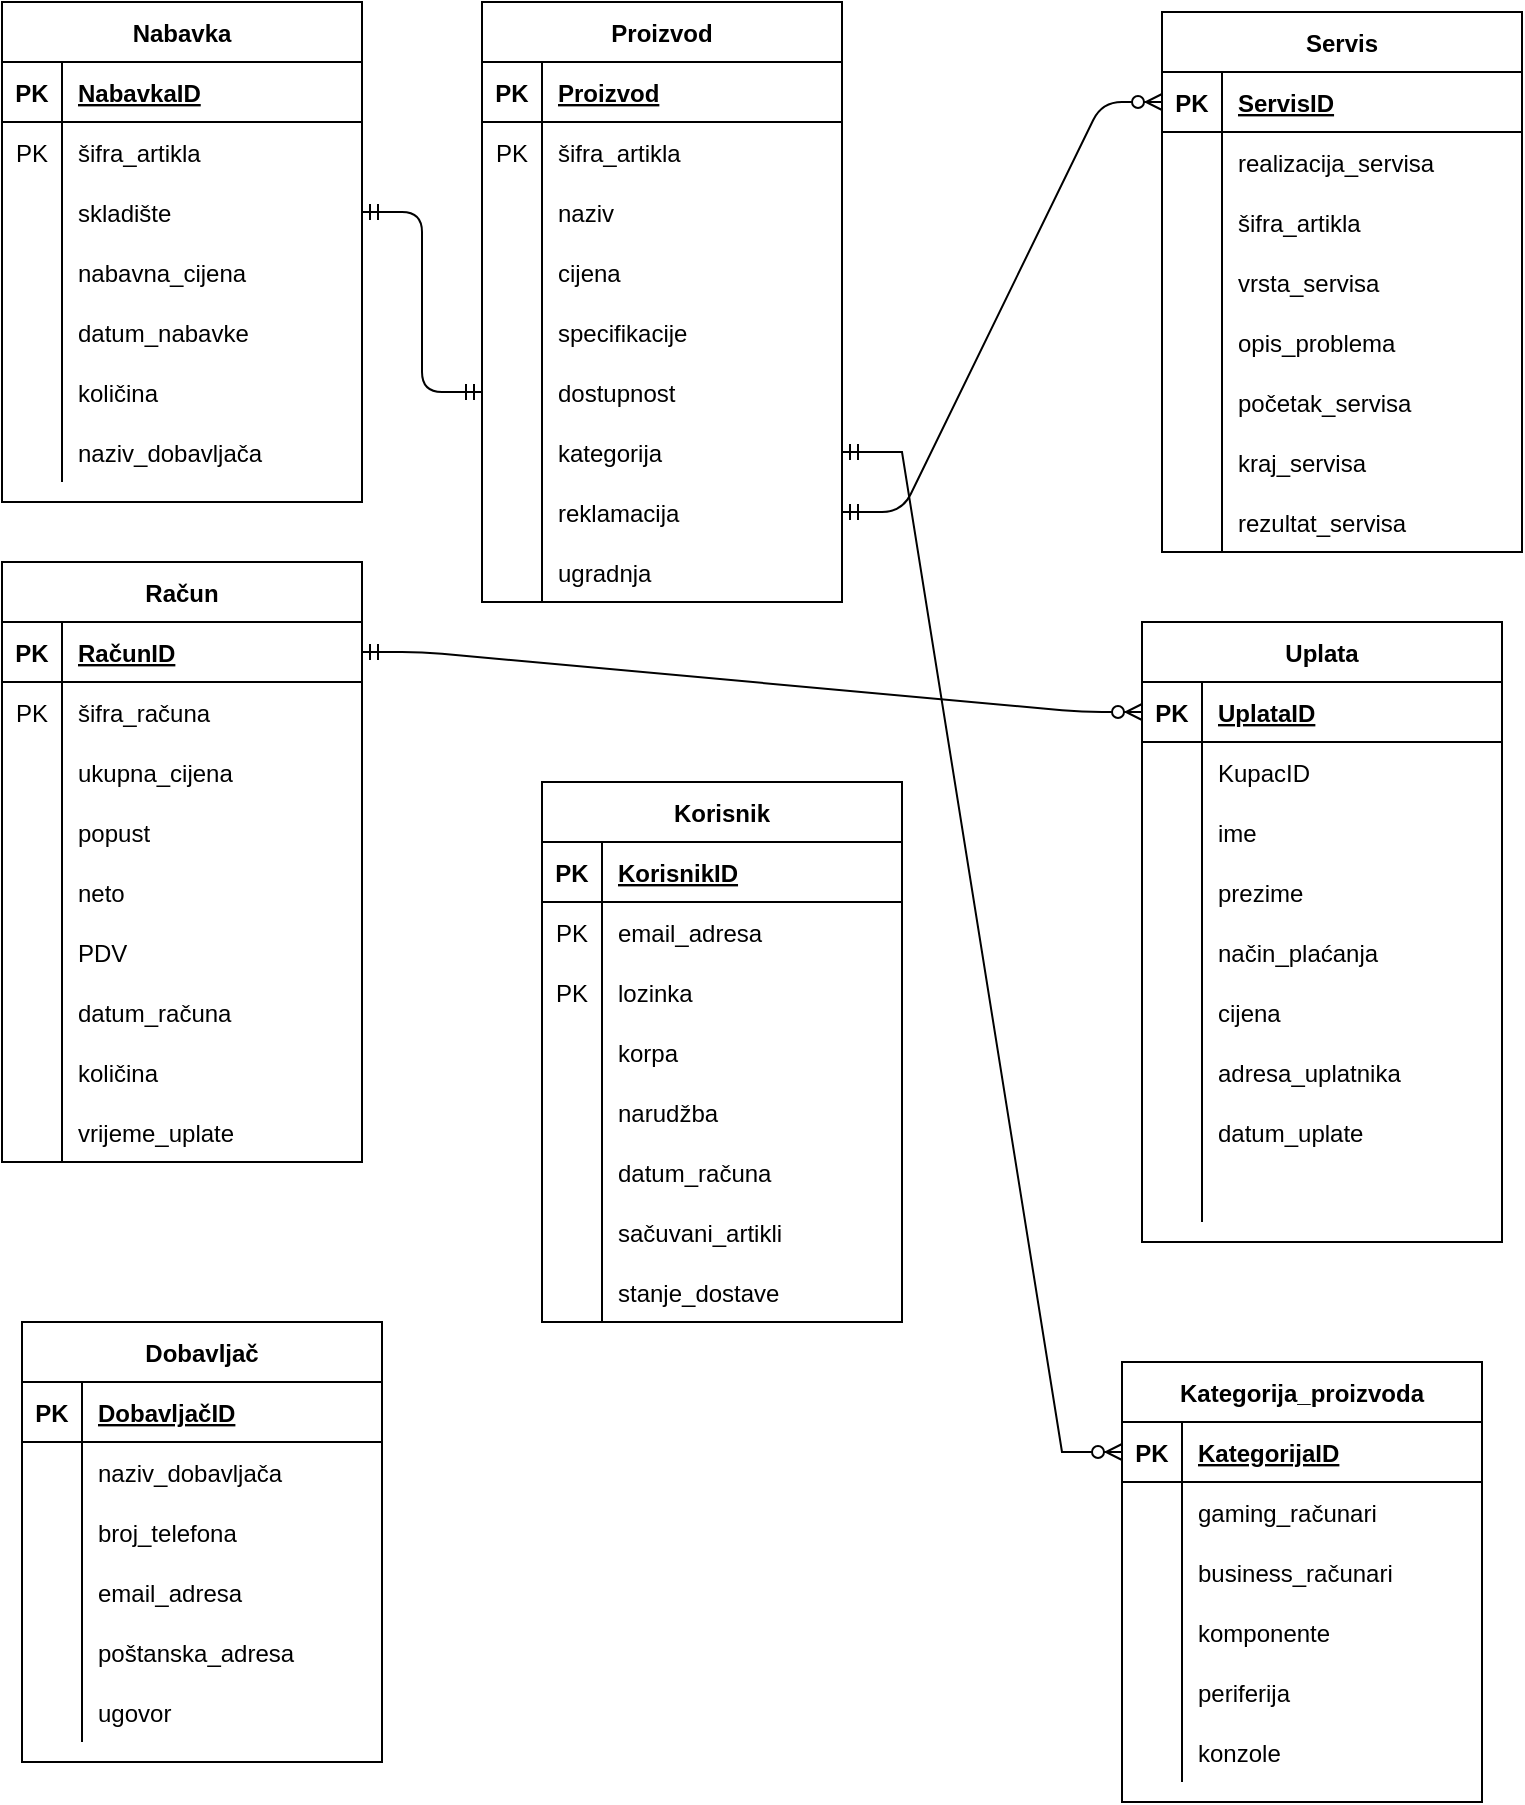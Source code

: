 <mxfile version="15.5.5" type="github">
  <diagram id="PAURH-QYAaBXtx5Qd6wN" name="Page-1">
    <mxGraphModel dx="1422" dy="762" grid="1" gridSize="10" guides="1" tooltips="1" connect="1" arrows="1" fold="1" page="1" pageScale="1" pageWidth="850" pageHeight="1100" math="0" shadow="0">
      <root>
        <mxCell id="0" />
        <mxCell id="1" parent="0" />
        <mxCell id="Yslhy3tIrCZkMZqKm0hO-27" value="Servis" style="shape=table;startSize=30;container=1;collapsible=1;childLayout=tableLayout;fixedRows=1;rowLines=0;fontStyle=1;align=center;resizeLast=1;" parent="1" vertex="1">
          <mxGeometry x="630" y="95" width="180" height="270" as="geometry" />
        </mxCell>
        <mxCell id="Yslhy3tIrCZkMZqKm0hO-28" value="" style="shape=partialRectangle;collapsible=0;dropTarget=0;pointerEvents=0;fillColor=none;top=0;left=0;bottom=1;right=0;points=[[0,0.5],[1,0.5]];portConstraint=eastwest;" parent="Yslhy3tIrCZkMZqKm0hO-27" vertex="1">
          <mxGeometry y="30" width="180" height="30" as="geometry" />
        </mxCell>
        <mxCell id="Yslhy3tIrCZkMZqKm0hO-29" value="PK" style="shape=partialRectangle;connectable=0;fillColor=none;top=0;left=0;bottom=0;right=0;fontStyle=1;overflow=hidden;" parent="Yslhy3tIrCZkMZqKm0hO-28" vertex="1">
          <mxGeometry width="30" height="30" as="geometry">
            <mxRectangle width="30" height="30" as="alternateBounds" />
          </mxGeometry>
        </mxCell>
        <mxCell id="Yslhy3tIrCZkMZqKm0hO-30" value="ServisID" style="shape=partialRectangle;connectable=0;fillColor=none;top=0;left=0;bottom=0;right=0;align=left;spacingLeft=6;fontStyle=5;overflow=hidden;" parent="Yslhy3tIrCZkMZqKm0hO-28" vertex="1">
          <mxGeometry x="30" width="150" height="30" as="geometry">
            <mxRectangle width="150" height="30" as="alternateBounds" />
          </mxGeometry>
        </mxCell>
        <mxCell id="Yslhy3tIrCZkMZqKm0hO-31" value="" style="shape=partialRectangle;collapsible=0;dropTarget=0;pointerEvents=0;fillColor=none;top=0;left=0;bottom=0;right=0;points=[[0,0.5],[1,0.5]];portConstraint=eastwest;" parent="Yslhy3tIrCZkMZqKm0hO-27" vertex="1">
          <mxGeometry y="60" width="180" height="30" as="geometry" />
        </mxCell>
        <mxCell id="Yslhy3tIrCZkMZqKm0hO-32" value="" style="shape=partialRectangle;connectable=0;fillColor=none;top=0;left=0;bottom=0;right=0;editable=1;overflow=hidden;" parent="Yslhy3tIrCZkMZqKm0hO-31" vertex="1">
          <mxGeometry width="30" height="30" as="geometry">
            <mxRectangle width="30" height="30" as="alternateBounds" />
          </mxGeometry>
        </mxCell>
        <mxCell id="Yslhy3tIrCZkMZqKm0hO-33" value="realizacija_servisa" style="shape=partialRectangle;connectable=0;fillColor=none;top=0;left=0;bottom=0;right=0;align=left;spacingLeft=6;overflow=hidden;" parent="Yslhy3tIrCZkMZqKm0hO-31" vertex="1">
          <mxGeometry x="30" width="150" height="30" as="geometry">
            <mxRectangle width="150" height="30" as="alternateBounds" />
          </mxGeometry>
        </mxCell>
        <mxCell id="oT39GpBBrsL1DgnH24fL-88" value="" style="shape=partialRectangle;collapsible=0;dropTarget=0;pointerEvents=0;fillColor=none;top=0;left=0;bottom=0;right=0;points=[[0,0.5],[1,0.5]];portConstraint=eastwest;" vertex="1" parent="Yslhy3tIrCZkMZqKm0hO-27">
          <mxGeometry y="90" width="180" height="30" as="geometry" />
        </mxCell>
        <mxCell id="oT39GpBBrsL1DgnH24fL-89" value="" style="shape=partialRectangle;connectable=0;fillColor=none;top=0;left=0;bottom=0;right=0;editable=1;overflow=hidden;" vertex="1" parent="oT39GpBBrsL1DgnH24fL-88">
          <mxGeometry width="30" height="30" as="geometry">
            <mxRectangle width="30" height="30" as="alternateBounds" />
          </mxGeometry>
        </mxCell>
        <mxCell id="oT39GpBBrsL1DgnH24fL-90" value="šifra_artikla" style="shape=partialRectangle;connectable=0;fillColor=none;top=0;left=0;bottom=0;right=0;align=left;spacingLeft=6;overflow=hidden;" vertex="1" parent="oT39GpBBrsL1DgnH24fL-88">
          <mxGeometry x="30" width="150" height="30" as="geometry">
            <mxRectangle width="150" height="30" as="alternateBounds" />
          </mxGeometry>
        </mxCell>
        <mxCell id="Yslhy3tIrCZkMZqKm0hO-34" value="" style="shape=partialRectangle;collapsible=0;dropTarget=0;pointerEvents=0;fillColor=none;top=0;left=0;bottom=0;right=0;points=[[0,0.5],[1,0.5]];portConstraint=eastwest;" parent="Yslhy3tIrCZkMZqKm0hO-27" vertex="1">
          <mxGeometry y="120" width="180" height="30" as="geometry" />
        </mxCell>
        <mxCell id="Yslhy3tIrCZkMZqKm0hO-35" value="" style="shape=partialRectangle;connectable=0;fillColor=none;top=0;left=0;bottom=0;right=0;editable=1;overflow=hidden;" parent="Yslhy3tIrCZkMZqKm0hO-34" vertex="1">
          <mxGeometry width="30" height="30" as="geometry">
            <mxRectangle width="30" height="30" as="alternateBounds" />
          </mxGeometry>
        </mxCell>
        <mxCell id="Yslhy3tIrCZkMZqKm0hO-36" value="vrsta_servisa" style="shape=partialRectangle;connectable=0;fillColor=none;top=0;left=0;bottom=0;right=0;align=left;spacingLeft=6;overflow=hidden;" parent="Yslhy3tIrCZkMZqKm0hO-34" vertex="1">
          <mxGeometry x="30" width="150" height="30" as="geometry">
            <mxRectangle width="150" height="30" as="alternateBounds" />
          </mxGeometry>
        </mxCell>
        <mxCell id="Yslhy3tIrCZkMZqKm0hO-37" value="" style="shape=partialRectangle;collapsible=0;dropTarget=0;pointerEvents=0;fillColor=none;top=0;left=0;bottom=0;right=0;points=[[0,0.5],[1,0.5]];portConstraint=eastwest;" parent="Yslhy3tIrCZkMZqKm0hO-27" vertex="1">
          <mxGeometry y="150" width="180" height="30" as="geometry" />
        </mxCell>
        <mxCell id="Yslhy3tIrCZkMZqKm0hO-38" value="" style="shape=partialRectangle;connectable=0;fillColor=none;top=0;left=0;bottom=0;right=0;editable=1;overflow=hidden;" parent="Yslhy3tIrCZkMZqKm0hO-37" vertex="1">
          <mxGeometry width="30" height="30" as="geometry">
            <mxRectangle width="30" height="30" as="alternateBounds" />
          </mxGeometry>
        </mxCell>
        <mxCell id="Yslhy3tIrCZkMZqKm0hO-39" value="opis_problema" style="shape=partialRectangle;connectable=0;fillColor=none;top=0;left=0;bottom=0;right=0;align=left;spacingLeft=6;overflow=hidden;" parent="Yslhy3tIrCZkMZqKm0hO-37" vertex="1">
          <mxGeometry x="30" width="150" height="30" as="geometry">
            <mxRectangle width="150" height="30" as="alternateBounds" />
          </mxGeometry>
        </mxCell>
        <mxCell id="8AgJ1wSXoi3J1mDI-W0O-81" value="" style="shape=partialRectangle;collapsible=0;dropTarget=0;pointerEvents=0;fillColor=none;top=0;left=0;bottom=0;right=0;points=[[0,0.5],[1,0.5]];portConstraint=eastwest;" parent="Yslhy3tIrCZkMZqKm0hO-27" vertex="1">
          <mxGeometry y="180" width="180" height="30" as="geometry" />
        </mxCell>
        <mxCell id="8AgJ1wSXoi3J1mDI-W0O-82" value="" style="shape=partialRectangle;connectable=0;fillColor=none;top=0;left=0;bottom=0;right=0;editable=1;overflow=hidden;" parent="8AgJ1wSXoi3J1mDI-W0O-81" vertex="1">
          <mxGeometry width="30" height="30" as="geometry">
            <mxRectangle width="30" height="30" as="alternateBounds" />
          </mxGeometry>
        </mxCell>
        <mxCell id="8AgJ1wSXoi3J1mDI-W0O-83" value="početak_servisa" style="shape=partialRectangle;connectable=0;fillColor=none;top=0;left=0;bottom=0;right=0;align=left;spacingLeft=6;overflow=hidden;" parent="8AgJ1wSXoi3J1mDI-W0O-81" vertex="1">
          <mxGeometry x="30" width="150" height="30" as="geometry">
            <mxRectangle width="150" height="30" as="alternateBounds" />
          </mxGeometry>
        </mxCell>
        <mxCell id="8AgJ1wSXoi3J1mDI-W0O-84" value="" style="shape=partialRectangle;collapsible=0;dropTarget=0;pointerEvents=0;fillColor=none;top=0;left=0;bottom=0;right=0;points=[[0,0.5],[1,0.5]];portConstraint=eastwest;" parent="Yslhy3tIrCZkMZqKm0hO-27" vertex="1">
          <mxGeometry y="210" width="180" height="30" as="geometry" />
        </mxCell>
        <mxCell id="8AgJ1wSXoi3J1mDI-W0O-85" value="" style="shape=partialRectangle;connectable=0;fillColor=none;top=0;left=0;bottom=0;right=0;editable=1;overflow=hidden;" parent="8AgJ1wSXoi3J1mDI-W0O-84" vertex="1">
          <mxGeometry width="30" height="30" as="geometry">
            <mxRectangle width="30" height="30" as="alternateBounds" />
          </mxGeometry>
        </mxCell>
        <mxCell id="8AgJ1wSXoi3J1mDI-W0O-86" value="kraj_servisa" style="shape=partialRectangle;connectable=0;fillColor=none;top=0;left=0;bottom=0;right=0;align=left;spacingLeft=6;overflow=hidden;" parent="8AgJ1wSXoi3J1mDI-W0O-84" vertex="1">
          <mxGeometry x="30" width="150" height="30" as="geometry">
            <mxRectangle width="150" height="30" as="alternateBounds" />
          </mxGeometry>
        </mxCell>
        <mxCell id="oT39GpBBrsL1DgnH24fL-82" value="" style="shape=partialRectangle;collapsible=0;dropTarget=0;pointerEvents=0;fillColor=none;top=0;left=0;bottom=0;right=0;points=[[0,0.5],[1,0.5]];portConstraint=eastwest;" vertex="1" parent="Yslhy3tIrCZkMZqKm0hO-27">
          <mxGeometry y="240" width="180" height="30" as="geometry" />
        </mxCell>
        <mxCell id="oT39GpBBrsL1DgnH24fL-83" value="" style="shape=partialRectangle;connectable=0;fillColor=none;top=0;left=0;bottom=0;right=0;editable=1;overflow=hidden;" vertex="1" parent="oT39GpBBrsL1DgnH24fL-82">
          <mxGeometry width="30" height="30" as="geometry">
            <mxRectangle width="30" height="30" as="alternateBounds" />
          </mxGeometry>
        </mxCell>
        <mxCell id="oT39GpBBrsL1DgnH24fL-84" value="rezultat_servisa" style="shape=partialRectangle;connectable=0;fillColor=none;top=0;left=0;bottom=0;right=0;align=left;spacingLeft=6;overflow=hidden;" vertex="1" parent="oT39GpBBrsL1DgnH24fL-82">
          <mxGeometry x="30" width="150" height="30" as="geometry">
            <mxRectangle width="150" height="30" as="alternateBounds" />
          </mxGeometry>
        </mxCell>
        <mxCell id="Yslhy3tIrCZkMZqKm0hO-40" value="Uplata" style="shape=table;startSize=30;container=1;collapsible=1;childLayout=tableLayout;fixedRows=1;rowLines=0;fontStyle=1;align=center;resizeLast=1;" parent="1" vertex="1">
          <mxGeometry x="620" y="400" width="180" height="310" as="geometry" />
        </mxCell>
        <mxCell id="Yslhy3tIrCZkMZqKm0hO-41" value="" style="shape=partialRectangle;collapsible=0;dropTarget=0;pointerEvents=0;fillColor=none;top=0;left=0;bottom=1;right=0;points=[[0,0.5],[1,0.5]];portConstraint=eastwest;" parent="Yslhy3tIrCZkMZqKm0hO-40" vertex="1">
          <mxGeometry y="30" width="180" height="30" as="geometry" />
        </mxCell>
        <mxCell id="Yslhy3tIrCZkMZqKm0hO-42" value="PK" style="shape=partialRectangle;connectable=0;fillColor=none;top=0;left=0;bottom=0;right=0;fontStyle=1;overflow=hidden;" parent="Yslhy3tIrCZkMZqKm0hO-41" vertex="1">
          <mxGeometry width="30" height="30" as="geometry">
            <mxRectangle width="30" height="30" as="alternateBounds" />
          </mxGeometry>
        </mxCell>
        <mxCell id="Yslhy3tIrCZkMZqKm0hO-43" value="UplataID" style="shape=partialRectangle;connectable=0;fillColor=none;top=0;left=0;bottom=0;right=0;align=left;spacingLeft=6;fontStyle=5;overflow=hidden;" parent="Yslhy3tIrCZkMZqKm0hO-41" vertex="1">
          <mxGeometry x="30" width="150" height="30" as="geometry">
            <mxRectangle width="150" height="30" as="alternateBounds" />
          </mxGeometry>
        </mxCell>
        <mxCell id="Yslhy3tIrCZkMZqKm0hO-44" value="" style="shape=partialRectangle;collapsible=0;dropTarget=0;pointerEvents=0;fillColor=none;top=0;left=0;bottom=0;right=0;points=[[0,0.5],[1,0.5]];portConstraint=eastwest;" parent="Yslhy3tIrCZkMZqKm0hO-40" vertex="1">
          <mxGeometry y="60" width="180" height="30" as="geometry" />
        </mxCell>
        <mxCell id="Yslhy3tIrCZkMZqKm0hO-45" value="" style="shape=partialRectangle;connectable=0;fillColor=none;top=0;left=0;bottom=0;right=0;editable=1;overflow=hidden;" parent="Yslhy3tIrCZkMZqKm0hO-44" vertex="1">
          <mxGeometry width="30" height="30" as="geometry">
            <mxRectangle width="30" height="30" as="alternateBounds" />
          </mxGeometry>
        </mxCell>
        <mxCell id="Yslhy3tIrCZkMZqKm0hO-46" value="KupacID" style="shape=partialRectangle;connectable=0;fillColor=none;top=0;left=0;bottom=0;right=0;align=left;spacingLeft=6;overflow=hidden;" parent="Yslhy3tIrCZkMZqKm0hO-44" vertex="1">
          <mxGeometry x="30" width="150" height="30" as="geometry">
            <mxRectangle width="150" height="30" as="alternateBounds" />
          </mxGeometry>
        </mxCell>
        <mxCell id="8AgJ1wSXoi3J1mDI-W0O-102" value="" style="shape=partialRectangle;collapsible=0;dropTarget=0;pointerEvents=0;fillColor=none;top=0;left=0;bottom=0;right=0;points=[[0,0.5],[1,0.5]];portConstraint=eastwest;" parent="Yslhy3tIrCZkMZqKm0hO-40" vertex="1">
          <mxGeometry y="90" width="180" height="30" as="geometry" />
        </mxCell>
        <mxCell id="8AgJ1wSXoi3J1mDI-W0O-103" value="" style="shape=partialRectangle;connectable=0;fillColor=none;top=0;left=0;bottom=0;right=0;editable=1;overflow=hidden;" parent="8AgJ1wSXoi3J1mDI-W0O-102" vertex="1">
          <mxGeometry width="30" height="30" as="geometry">
            <mxRectangle width="30" height="30" as="alternateBounds" />
          </mxGeometry>
        </mxCell>
        <mxCell id="8AgJ1wSXoi3J1mDI-W0O-104" value="ime" style="shape=partialRectangle;connectable=0;fillColor=none;top=0;left=0;bottom=0;right=0;align=left;spacingLeft=6;overflow=hidden;" parent="8AgJ1wSXoi3J1mDI-W0O-102" vertex="1">
          <mxGeometry x="30" width="150" height="30" as="geometry">
            <mxRectangle width="150" height="30" as="alternateBounds" />
          </mxGeometry>
        </mxCell>
        <mxCell id="Yslhy3tIrCZkMZqKm0hO-47" value="" style="shape=partialRectangle;collapsible=0;dropTarget=0;pointerEvents=0;fillColor=none;top=0;left=0;bottom=0;right=0;points=[[0,0.5],[1,0.5]];portConstraint=eastwest;" parent="Yslhy3tIrCZkMZqKm0hO-40" vertex="1">
          <mxGeometry y="120" width="180" height="30" as="geometry" />
        </mxCell>
        <mxCell id="Yslhy3tIrCZkMZqKm0hO-48" value="" style="shape=partialRectangle;connectable=0;fillColor=none;top=0;left=0;bottom=0;right=0;editable=1;overflow=hidden;" parent="Yslhy3tIrCZkMZqKm0hO-47" vertex="1">
          <mxGeometry width="30" height="30" as="geometry">
            <mxRectangle width="30" height="30" as="alternateBounds" />
          </mxGeometry>
        </mxCell>
        <mxCell id="Yslhy3tIrCZkMZqKm0hO-49" value="prezime" style="shape=partialRectangle;connectable=0;fillColor=none;top=0;left=0;bottom=0;right=0;align=left;spacingLeft=6;overflow=hidden;" parent="Yslhy3tIrCZkMZqKm0hO-47" vertex="1">
          <mxGeometry x="30" width="150" height="30" as="geometry">
            <mxRectangle width="150" height="30" as="alternateBounds" />
          </mxGeometry>
        </mxCell>
        <mxCell id="8AgJ1wSXoi3J1mDI-W0O-69" value="" style="shape=partialRectangle;collapsible=0;dropTarget=0;pointerEvents=0;fillColor=none;top=0;left=0;bottom=0;right=0;points=[[0,0.5],[1,0.5]];portConstraint=eastwest;" parent="Yslhy3tIrCZkMZqKm0hO-40" vertex="1">
          <mxGeometry y="150" width="180" height="30" as="geometry" />
        </mxCell>
        <mxCell id="8AgJ1wSXoi3J1mDI-W0O-70" value="" style="shape=partialRectangle;connectable=0;fillColor=none;top=0;left=0;bottom=0;right=0;editable=1;overflow=hidden;" parent="8AgJ1wSXoi3J1mDI-W0O-69" vertex="1">
          <mxGeometry width="30" height="30" as="geometry">
            <mxRectangle width="30" height="30" as="alternateBounds" />
          </mxGeometry>
        </mxCell>
        <mxCell id="8AgJ1wSXoi3J1mDI-W0O-71" value="način_plaćanja" style="shape=partialRectangle;connectable=0;fillColor=none;top=0;left=0;bottom=0;right=0;align=left;spacingLeft=6;overflow=hidden;" parent="8AgJ1wSXoi3J1mDI-W0O-69" vertex="1">
          <mxGeometry x="30" width="150" height="30" as="geometry">
            <mxRectangle width="150" height="30" as="alternateBounds" />
          </mxGeometry>
        </mxCell>
        <mxCell id="Yslhy3tIrCZkMZqKm0hO-50" value="" style="shape=partialRectangle;collapsible=0;dropTarget=0;pointerEvents=0;fillColor=none;top=0;left=0;bottom=0;right=0;points=[[0,0.5],[1,0.5]];portConstraint=eastwest;" parent="Yslhy3tIrCZkMZqKm0hO-40" vertex="1">
          <mxGeometry y="180" width="180" height="30" as="geometry" />
        </mxCell>
        <mxCell id="Yslhy3tIrCZkMZqKm0hO-51" value="" style="shape=partialRectangle;connectable=0;fillColor=none;top=0;left=0;bottom=0;right=0;editable=1;overflow=hidden;" parent="Yslhy3tIrCZkMZqKm0hO-50" vertex="1">
          <mxGeometry width="30" height="30" as="geometry">
            <mxRectangle width="30" height="30" as="alternateBounds" />
          </mxGeometry>
        </mxCell>
        <mxCell id="Yslhy3tIrCZkMZqKm0hO-52" value="cijena" style="shape=partialRectangle;connectable=0;fillColor=none;top=0;left=0;bottom=0;right=0;align=left;spacingLeft=6;overflow=hidden;" parent="Yslhy3tIrCZkMZqKm0hO-50" vertex="1">
          <mxGeometry x="30" width="150" height="30" as="geometry">
            <mxRectangle width="150" height="30" as="alternateBounds" />
          </mxGeometry>
        </mxCell>
        <mxCell id="8AgJ1wSXoi3J1mDI-W0O-72" value="" style="shape=partialRectangle;collapsible=0;dropTarget=0;pointerEvents=0;fillColor=none;top=0;left=0;bottom=0;right=0;points=[[0,0.5],[1,0.5]];portConstraint=eastwest;" parent="Yslhy3tIrCZkMZqKm0hO-40" vertex="1">
          <mxGeometry y="210" width="180" height="30" as="geometry" />
        </mxCell>
        <mxCell id="8AgJ1wSXoi3J1mDI-W0O-73" value="" style="shape=partialRectangle;connectable=0;fillColor=none;top=0;left=0;bottom=0;right=0;editable=1;overflow=hidden;" parent="8AgJ1wSXoi3J1mDI-W0O-72" vertex="1">
          <mxGeometry width="30" height="30" as="geometry">
            <mxRectangle width="30" height="30" as="alternateBounds" />
          </mxGeometry>
        </mxCell>
        <mxCell id="8AgJ1wSXoi3J1mDI-W0O-74" value="adresa_uplatnika" style="shape=partialRectangle;connectable=0;fillColor=none;top=0;left=0;bottom=0;right=0;align=left;spacingLeft=6;overflow=hidden;" parent="8AgJ1wSXoi3J1mDI-W0O-72" vertex="1">
          <mxGeometry x="30" width="150" height="30" as="geometry">
            <mxRectangle width="150" height="30" as="alternateBounds" />
          </mxGeometry>
        </mxCell>
        <mxCell id="15SJygfTRH6WiGh8wN0T-1" value="" style="shape=partialRectangle;collapsible=0;dropTarget=0;pointerEvents=0;fillColor=none;top=0;left=0;bottom=0;right=0;points=[[0,0.5],[1,0.5]];portConstraint=eastwest;" parent="Yslhy3tIrCZkMZqKm0hO-40" vertex="1">
          <mxGeometry y="240" width="180" height="30" as="geometry" />
        </mxCell>
        <mxCell id="15SJygfTRH6WiGh8wN0T-2" value="" style="shape=partialRectangle;connectable=0;fillColor=none;top=0;left=0;bottom=0;right=0;editable=1;overflow=hidden;" parent="15SJygfTRH6WiGh8wN0T-1" vertex="1">
          <mxGeometry width="30" height="30" as="geometry">
            <mxRectangle width="30" height="30" as="alternateBounds" />
          </mxGeometry>
        </mxCell>
        <mxCell id="15SJygfTRH6WiGh8wN0T-3" value="datum_uplate" style="shape=partialRectangle;connectable=0;fillColor=none;top=0;left=0;bottom=0;right=0;align=left;spacingLeft=6;overflow=hidden;" parent="15SJygfTRH6WiGh8wN0T-1" vertex="1">
          <mxGeometry x="30" width="150" height="30" as="geometry">
            <mxRectangle width="150" height="30" as="alternateBounds" />
          </mxGeometry>
        </mxCell>
        <mxCell id="15SJygfTRH6WiGh8wN0T-4" value="" style="shape=partialRectangle;collapsible=0;dropTarget=0;pointerEvents=0;fillColor=none;top=0;left=0;bottom=0;right=0;points=[[0,0.5],[1,0.5]];portConstraint=eastwest;" parent="Yslhy3tIrCZkMZqKm0hO-40" vertex="1">
          <mxGeometry y="270" width="180" height="30" as="geometry" />
        </mxCell>
        <mxCell id="15SJygfTRH6WiGh8wN0T-5" value="" style="shape=partialRectangle;connectable=0;fillColor=none;top=0;left=0;bottom=0;right=0;editable=1;overflow=hidden;" parent="15SJygfTRH6WiGh8wN0T-4" vertex="1">
          <mxGeometry width="30" height="30" as="geometry">
            <mxRectangle width="30" height="30" as="alternateBounds" />
          </mxGeometry>
        </mxCell>
        <mxCell id="15SJygfTRH6WiGh8wN0T-6" value="" style="shape=partialRectangle;connectable=0;fillColor=none;top=0;left=0;bottom=0;right=0;align=left;spacingLeft=6;overflow=hidden;" parent="15SJygfTRH6WiGh8wN0T-4" vertex="1">
          <mxGeometry x="30" width="150" height="30" as="geometry">
            <mxRectangle width="150" height="30" as="alternateBounds" />
          </mxGeometry>
        </mxCell>
        <mxCell id="8AgJ1wSXoi3J1mDI-W0O-14" value="Nabavka" style="shape=table;startSize=30;container=1;collapsible=1;childLayout=tableLayout;fixedRows=1;rowLines=0;fontStyle=1;align=center;resizeLast=1;" parent="1" vertex="1">
          <mxGeometry x="50" y="90" width="180" height="250" as="geometry" />
        </mxCell>
        <mxCell id="8AgJ1wSXoi3J1mDI-W0O-15" value="" style="shape=partialRectangle;collapsible=0;dropTarget=0;pointerEvents=0;fillColor=none;top=0;left=0;bottom=1;right=0;points=[[0,0.5],[1,0.5]];portConstraint=eastwest;" parent="8AgJ1wSXoi3J1mDI-W0O-14" vertex="1">
          <mxGeometry y="30" width="180" height="30" as="geometry" />
        </mxCell>
        <mxCell id="8AgJ1wSXoi3J1mDI-W0O-16" value="PK" style="shape=partialRectangle;connectable=0;fillColor=none;top=0;left=0;bottom=0;right=0;fontStyle=1;overflow=hidden;" parent="8AgJ1wSXoi3J1mDI-W0O-15" vertex="1">
          <mxGeometry width="30" height="30" as="geometry">
            <mxRectangle width="30" height="30" as="alternateBounds" />
          </mxGeometry>
        </mxCell>
        <mxCell id="8AgJ1wSXoi3J1mDI-W0O-17" value="NabavkaID" style="shape=partialRectangle;connectable=0;fillColor=none;top=0;left=0;bottom=0;right=0;align=left;spacingLeft=6;fontStyle=5;overflow=hidden;" parent="8AgJ1wSXoi3J1mDI-W0O-15" vertex="1">
          <mxGeometry x="30" width="150" height="30" as="geometry">
            <mxRectangle width="150" height="30" as="alternateBounds" />
          </mxGeometry>
        </mxCell>
        <mxCell id="8AgJ1wSXoi3J1mDI-W0O-18" value="" style="shape=partialRectangle;collapsible=0;dropTarget=0;pointerEvents=0;fillColor=none;top=0;left=0;bottom=0;right=0;points=[[0,0.5],[1,0.5]];portConstraint=eastwest;" parent="8AgJ1wSXoi3J1mDI-W0O-14" vertex="1">
          <mxGeometry y="60" width="180" height="30" as="geometry" />
        </mxCell>
        <mxCell id="8AgJ1wSXoi3J1mDI-W0O-19" value="PK" style="shape=partialRectangle;connectable=0;fillColor=none;top=0;left=0;bottom=0;right=0;editable=1;overflow=hidden;" parent="8AgJ1wSXoi3J1mDI-W0O-18" vertex="1">
          <mxGeometry width="30" height="30" as="geometry">
            <mxRectangle width="30" height="30" as="alternateBounds" />
          </mxGeometry>
        </mxCell>
        <mxCell id="8AgJ1wSXoi3J1mDI-W0O-20" value="šifra_artikla" style="shape=partialRectangle;connectable=0;fillColor=none;top=0;left=0;bottom=0;right=0;align=left;spacingLeft=6;overflow=hidden;" parent="8AgJ1wSXoi3J1mDI-W0O-18" vertex="1">
          <mxGeometry x="30" width="150" height="30" as="geometry">
            <mxRectangle width="150" height="30" as="alternateBounds" />
          </mxGeometry>
        </mxCell>
        <mxCell id="8AgJ1wSXoi3J1mDI-W0O-21" value="" style="shape=partialRectangle;collapsible=0;dropTarget=0;pointerEvents=0;fillColor=none;top=0;left=0;bottom=0;right=0;points=[[0,0.5],[1,0.5]];portConstraint=eastwest;" parent="8AgJ1wSXoi3J1mDI-W0O-14" vertex="1">
          <mxGeometry y="90" width="180" height="30" as="geometry" />
        </mxCell>
        <mxCell id="8AgJ1wSXoi3J1mDI-W0O-22" value="" style="shape=partialRectangle;connectable=0;fillColor=none;top=0;left=0;bottom=0;right=0;editable=1;overflow=hidden;" parent="8AgJ1wSXoi3J1mDI-W0O-21" vertex="1">
          <mxGeometry width="30" height="30" as="geometry">
            <mxRectangle width="30" height="30" as="alternateBounds" />
          </mxGeometry>
        </mxCell>
        <mxCell id="8AgJ1wSXoi3J1mDI-W0O-23" value="skladište" style="shape=partialRectangle;connectable=0;fillColor=none;top=0;left=0;bottom=0;right=0;align=left;spacingLeft=6;overflow=hidden;" parent="8AgJ1wSXoi3J1mDI-W0O-21" vertex="1">
          <mxGeometry x="30" width="150" height="30" as="geometry">
            <mxRectangle width="150" height="30" as="alternateBounds" />
          </mxGeometry>
        </mxCell>
        <mxCell id="8AgJ1wSXoi3J1mDI-W0O-24" value="" style="shape=partialRectangle;collapsible=0;dropTarget=0;pointerEvents=0;fillColor=none;top=0;left=0;bottom=0;right=0;points=[[0,0.5],[1,0.5]];portConstraint=eastwest;" parent="8AgJ1wSXoi3J1mDI-W0O-14" vertex="1">
          <mxGeometry y="120" width="180" height="30" as="geometry" />
        </mxCell>
        <mxCell id="8AgJ1wSXoi3J1mDI-W0O-25" value="" style="shape=partialRectangle;connectable=0;fillColor=none;top=0;left=0;bottom=0;right=0;editable=1;overflow=hidden;" parent="8AgJ1wSXoi3J1mDI-W0O-24" vertex="1">
          <mxGeometry width="30" height="30" as="geometry">
            <mxRectangle width="30" height="30" as="alternateBounds" />
          </mxGeometry>
        </mxCell>
        <mxCell id="8AgJ1wSXoi3J1mDI-W0O-26" value="nabavna_cijena" style="shape=partialRectangle;connectable=0;fillColor=none;top=0;left=0;bottom=0;right=0;align=left;spacingLeft=6;overflow=hidden;" parent="8AgJ1wSXoi3J1mDI-W0O-24" vertex="1">
          <mxGeometry x="30" width="150" height="30" as="geometry">
            <mxRectangle width="150" height="30" as="alternateBounds" />
          </mxGeometry>
        </mxCell>
        <mxCell id="8AgJ1wSXoi3J1mDI-W0O-75" value="" style="shape=partialRectangle;collapsible=0;dropTarget=0;pointerEvents=0;fillColor=none;top=0;left=0;bottom=0;right=0;points=[[0,0.5],[1,0.5]];portConstraint=eastwest;" parent="8AgJ1wSXoi3J1mDI-W0O-14" vertex="1">
          <mxGeometry y="150" width="180" height="30" as="geometry" />
        </mxCell>
        <mxCell id="8AgJ1wSXoi3J1mDI-W0O-76" value="" style="shape=partialRectangle;connectable=0;fillColor=none;top=0;left=0;bottom=0;right=0;editable=1;overflow=hidden;" parent="8AgJ1wSXoi3J1mDI-W0O-75" vertex="1">
          <mxGeometry width="30" height="30" as="geometry">
            <mxRectangle width="30" height="30" as="alternateBounds" />
          </mxGeometry>
        </mxCell>
        <mxCell id="8AgJ1wSXoi3J1mDI-W0O-77" value="datum_nabavke" style="shape=partialRectangle;connectable=0;fillColor=none;top=0;left=0;bottom=0;right=0;align=left;spacingLeft=6;overflow=hidden;" parent="8AgJ1wSXoi3J1mDI-W0O-75" vertex="1">
          <mxGeometry x="30" width="150" height="30" as="geometry">
            <mxRectangle width="150" height="30" as="alternateBounds" />
          </mxGeometry>
        </mxCell>
        <mxCell id="8AgJ1wSXoi3J1mDI-W0O-78" value="" style="shape=partialRectangle;collapsible=0;dropTarget=0;pointerEvents=0;fillColor=none;top=0;left=0;bottom=0;right=0;points=[[0,0.5],[1,0.5]];portConstraint=eastwest;" parent="8AgJ1wSXoi3J1mDI-W0O-14" vertex="1">
          <mxGeometry y="180" width="180" height="30" as="geometry" />
        </mxCell>
        <mxCell id="8AgJ1wSXoi3J1mDI-W0O-79" value="" style="shape=partialRectangle;connectable=0;fillColor=none;top=0;left=0;bottom=0;right=0;editable=1;overflow=hidden;" parent="8AgJ1wSXoi3J1mDI-W0O-78" vertex="1">
          <mxGeometry width="30" height="30" as="geometry">
            <mxRectangle width="30" height="30" as="alternateBounds" />
          </mxGeometry>
        </mxCell>
        <mxCell id="8AgJ1wSXoi3J1mDI-W0O-80" value="količina" style="shape=partialRectangle;connectable=0;fillColor=none;top=0;left=0;bottom=0;right=0;align=left;spacingLeft=6;overflow=hidden;" parent="8AgJ1wSXoi3J1mDI-W0O-78" vertex="1">
          <mxGeometry x="30" width="150" height="30" as="geometry">
            <mxRectangle width="150" height="30" as="alternateBounds" />
          </mxGeometry>
        </mxCell>
        <mxCell id="oT39GpBBrsL1DgnH24fL-100" value="" style="shape=partialRectangle;collapsible=0;dropTarget=0;pointerEvents=0;fillColor=none;top=0;left=0;bottom=0;right=0;points=[[0,0.5],[1,0.5]];portConstraint=eastwest;" vertex="1" parent="8AgJ1wSXoi3J1mDI-W0O-14">
          <mxGeometry y="210" width="180" height="30" as="geometry" />
        </mxCell>
        <mxCell id="oT39GpBBrsL1DgnH24fL-101" value="" style="shape=partialRectangle;connectable=0;fillColor=none;top=0;left=0;bottom=0;right=0;editable=1;overflow=hidden;" vertex="1" parent="oT39GpBBrsL1DgnH24fL-100">
          <mxGeometry width="30" height="30" as="geometry">
            <mxRectangle width="30" height="30" as="alternateBounds" />
          </mxGeometry>
        </mxCell>
        <mxCell id="oT39GpBBrsL1DgnH24fL-102" value="naziv_dobavljača" style="shape=partialRectangle;connectable=0;fillColor=none;top=0;left=0;bottom=0;right=0;align=left;spacingLeft=6;overflow=hidden;" vertex="1" parent="oT39GpBBrsL1DgnH24fL-100">
          <mxGeometry x="30" width="150" height="30" as="geometry">
            <mxRectangle width="150" height="30" as="alternateBounds" />
          </mxGeometry>
        </mxCell>
        <mxCell id="8AgJ1wSXoi3J1mDI-W0O-38" value="" style="shape=partialRectangle;collapsible=0;dropTarget=0;pointerEvents=0;fillColor=none;top=0;left=0;bottom=0;right=0;points=[[0,0.5],[1,0.5]];portConstraint=eastwest;" parent="1" vertex="1">
          <mxGeometry x="90" y="250" width="190" height="30" as="geometry" />
        </mxCell>
        <mxCell id="8AgJ1wSXoi3J1mDI-W0O-39" value="&#xa;&#xa;" style="shape=partialRectangle;connectable=0;fillColor=none;top=0;left=0;bottom=0;right=0;editable=1;overflow=hidden;" parent="8AgJ1wSXoi3J1mDI-W0O-38" vertex="1">
          <mxGeometry width="30" height="30" as="geometry">
            <mxRectangle width="30" height="30" as="alternateBounds" />
          </mxGeometry>
        </mxCell>
        <mxCell id="8AgJ1wSXoi3J1mDI-W0O-47" value="Proizvod" style="shape=table;startSize=30;container=1;collapsible=1;childLayout=tableLayout;fixedRows=1;rowLines=0;fontStyle=1;align=center;resizeLast=1;" parent="1" vertex="1">
          <mxGeometry x="290" y="90" width="180" height="300" as="geometry" />
        </mxCell>
        <mxCell id="8AgJ1wSXoi3J1mDI-W0O-48" value="" style="shape=partialRectangle;collapsible=0;dropTarget=0;pointerEvents=0;fillColor=none;top=0;left=0;bottom=1;right=0;points=[[0,0.5],[1,0.5]];portConstraint=eastwest;" parent="8AgJ1wSXoi3J1mDI-W0O-47" vertex="1">
          <mxGeometry y="30" width="180" height="30" as="geometry" />
        </mxCell>
        <mxCell id="8AgJ1wSXoi3J1mDI-W0O-49" value="PK" style="shape=partialRectangle;connectable=0;fillColor=none;top=0;left=0;bottom=0;right=0;fontStyle=1;overflow=hidden;" parent="8AgJ1wSXoi3J1mDI-W0O-48" vertex="1">
          <mxGeometry width="30" height="30" as="geometry">
            <mxRectangle width="30" height="30" as="alternateBounds" />
          </mxGeometry>
        </mxCell>
        <mxCell id="8AgJ1wSXoi3J1mDI-W0O-50" value="Proizvod" style="shape=partialRectangle;connectable=0;fillColor=none;top=0;left=0;bottom=0;right=0;align=left;spacingLeft=6;fontStyle=5;overflow=hidden;" parent="8AgJ1wSXoi3J1mDI-W0O-48" vertex="1">
          <mxGeometry x="30" width="150" height="30" as="geometry">
            <mxRectangle width="150" height="30" as="alternateBounds" />
          </mxGeometry>
        </mxCell>
        <mxCell id="oT39GpBBrsL1DgnH24fL-91" value="" style="shape=partialRectangle;collapsible=0;dropTarget=0;pointerEvents=0;fillColor=none;top=0;left=0;bottom=0;right=0;points=[[0,0.5],[1,0.5]];portConstraint=eastwest;" vertex="1" parent="8AgJ1wSXoi3J1mDI-W0O-47">
          <mxGeometry y="60" width="180" height="30" as="geometry" />
        </mxCell>
        <mxCell id="oT39GpBBrsL1DgnH24fL-92" value="PK" style="shape=partialRectangle;connectable=0;fillColor=none;top=0;left=0;bottom=0;right=0;editable=1;overflow=hidden;" vertex="1" parent="oT39GpBBrsL1DgnH24fL-91">
          <mxGeometry width="30" height="30" as="geometry">
            <mxRectangle width="30" height="30" as="alternateBounds" />
          </mxGeometry>
        </mxCell>
        <mxCell id="oT39GpBBrsL1DgnH24fL-93" value="šifra_artikla" style="shape=partialRectangle;connectable=0;fillColor=none;top=0;left=0;bottom=0;right=0;align=left;spacingLeft=6;overflow=hidden;" vertex="1" parent="oT39GpBBrsL1DgnH24fL-91">
          <mxGeometry x="30" width="150" height="30" as="geometry">
            <mxRectangle width="150" height="30" as="alternateBounds" />
          </mxGeometry>
        </mxCell>
        <mxCell id="8AgJ1wSXoi3J1mDI-W0O-51" value="" style="shape=partialRectangle;collapsible=0;dropTarget=0;pointerEvents=0;fillColor=none;top=0;left=0;bottom=0;right=0;points=[[0,0.5],[1,0.5]];portConstraint=eastwest;" parent="8AgJ1wSXoi3J1mDI-W0O-47" vertex="1">
          <mxGeometry y="90" width="180" height="30" as="geometry" />
        </mxCell>
        <mxCell id="8AgJ1wSXoi3J1mDI-W0O-52" value="" style="shape=partialRectangle;connectable=0;fillColor=none;top=0;left=0;bottom=0;right=0;editable=1;overflow=hidden;" parent="8AgJ1wSXoi3J1mDI-W0O-51" vertex="1">
          <mxGeometry width="30" height="30" as="geometry">
            <mxRectangle width="30" height="30" as="alternateBounds" />
          </mxGeometry>
        </mxCell>
        <mxCell id="8AgJ1wSXoi3J1mDI-W0O-53" value="naziv" style="shape=partialRectangle;connectable=0;fillColor=none;top=0;left=0;bottom=0;right=0;align=left;spacingLeft=6;overflow=hidden;" parent="8AgJ1wSXoi3J1mDI-W0O-51" vertex="1">
          <mxGeometry x="30" width="150" height="30" as="geometry">
            <mxRectangle width="150" height="30" as="alternateBounds" />
          </mxGeometry>
        </mxCell>
        <mxCell id="8AgJ1wSXoi3J1mDI-W0O-54" value="" style="shape=partialRectangle;collapsible=0;dropTarget=0;pointerEvents=0;fillColor=none;top=0;left=0;bottom=0;right=0;points=[[0,0.5],[1,0.5]];portConstraint=eastwest;" parent="8AgJ1wSXoi3J1mDI-W0O-47" vertex="1">
          <mxGeometry y="120" width="180" height="30" as="geometry" />
        </mxCell>
        <mxCell id="8AgJ1wSXoi3J1mDI-W0O-55" value="" style="shape=partialRectangle;connectable=0;fillColor=none;top=0;left=0;bottom=0;right=0;editable=1;overflow=hidden;" parent="8AgJ1wSXoi3J1mDI-W0O-54" vertex="1">
          <mxGeometry width="30" height="30" as="geometry">
            <mxRectangle width="30" height="30" as="alternateBounds" />
          </mxGeometry>
        </mxCell>
        <mxCell id="8AgJ1wSXoi3J1mDI-W0O-56" value="cijena" style="shape=partialRectangle;connectable=0;fillColor=none;top=0;left=0;bottom=0;right=0;align=left;spacingLeft=6;overflow=hidden;" parent="8AgJ1wSXoi3J1mDI-W0O-54" vertex="1">
          <mxGeometry x="30" width="150" height="30" as="geometry">
            <mxRectangle width="150" height="30" as="alternateBounds" />
          </mxGeometry>
        </mxCell>
        <mxCell id="oT39GpBBrsL1DgnH24fL-85" value="" style="shape=partialRectangle;collapsible=0;dropTarget=0;pointerEvents=0;fillColor=none;top=0;left=0;bottom=0;right=0;points=[[0,0.5],[1,0.5]];portConstraint=eastwest;" vertex="1" parent="8AgJ1wSXoi3J1mDI-W0O-47">
          <mxGeometry y="150" width="180" height="30" as="geometry" />
        </mxCell>
        <mxCell id="oT39GpBBrsL1DgnH24fL-86" value="" style="shape=partialRectangle;connectable=0;fillColor=none;top=0;left=0;bottom=0;right=0;editable=1;overflow=hidden;" vertex="1" parent="oT39GpBBrsL1DgnH24fL-85">
          <mxGeometry width="30" height="30" as="geometry">
            <mxRectangle width="30" height="30" as="alternateBounds" />
          </mxGeometry>
        </mxCell>
        <mxCell id="oT39GpBBrsL1DgnH24fL-87" value="specifikacije" style="shape=partialRectangle;connectable=0;fillColor=none;top=0;left=0;bottom=0;right=0;align=left;spacingLeft=6;overflow=hidden;" vertex="1" parent="oT39GpBBrsL1DgnH24fL-85">
          <mxGeometry x="30" width="150" height="30" as="geometry">
            <mxRectangle width="150" height="30" as="alternateBounds" />
          </mxGeometry>
        </mxCell>
        <mxCell id="8AgJ1wSXoi3J1mDI-W0O-57" value="" style="shape=partialRectangle;collapsible=0;dropTarget=0;pointerEvents=0;fillColor=none;top=0;left=0;bottom=0;right=0;points=[[0,0.5],[1,0.5]];portConstraint=eastwest;" parent="8AgJ1wSXoi3J1mDI-W0O-47" vertex="1">
          <mxGeometry y="180" width="180" height="30" as="geometry" />
        </mxCell>
        <mxCell id="8AgJ1wSXoi3J1mDI-W0O-58" value="" style="shape=partialRectangle;connectable=0;fillColor=none;top=0;left=0;bottom=0;right=0;editable=1;overflow=hidden;" parent="8AgJ1wSXoi3J1mDI-W0O-57" vertex="1">
          <mxGeometry width="30" height="30" as="geometry">
            <mxRectangle width="30" height="30" as="alternateBounds" />
          </mxGeometry>
        </mxCell>
        <mxCell id="8AgJ1wSXoi3J1mDI-W0O-59" value="dostupnost" style="shape=partialRectangle;connectable=0;fillColor=none;top=0;left=0;bottom=0;right=0;align=left;spacingLeft=6;overflow=hidden;" parent="8AgJ1wSXoi3J1mDI-W0O-57" vertex="1">
          <mxGeometry x="30" width="150" height="30" as="geometry">
            <mxRectangle width="150" height="30" as="alternateBounds" />
          </mxGeometry>
        </mxCell>
        <mxCell id="8AgJ1wSXoi3J1mDI-W0O-60" value="" style="shape=partialRectangle;collapsible=0;dropTarget=0;pointerEvents=0;fillColor=none;top=0;left=0;bottom=0;right=0;points=[[0,0.5],[1,0.5]];portConstraint=eastwest;" parent="8AgJ1wSXoi3J1mDI-W0O-47" vertex="1">
          <mxGeometry y="210" width="180" height="30" as="geometry" />
        </mxCell>
        <mxCell id="8AgJ1wSXoi3J1mDI-W0O-61" value="" style="shape=partialRectangle;connectable=0;fillColor=none;top=0;left=0;bottom=0;right=0;editable=1;overflow=hidden;" parent="8AgJ1wSXoi3J1mDI-W0O-60" vertex="1">
          <mxGeometry width="30" height="30" as="geometry">
            <mxRectangle width="30" height="30" as="alternateBounds" />
          </mxGeometry>
        </mxCell>
        <mxCell id="8AgJ1wSXoi3J1mDI-W0O-62" value="kategorija" style="shape=partialRectangle;connectable=0;fillColor=none;top=0;left=0;bottom=0;right=0;align=left;spacingLeft=6;overflow=hidden;" parent="8AgJ1wSXoi3J1mDI-W0O-60" vertex="1">
          <mxGeometry x="30" width="150" height="30" as="geometry">
            <mxRectangle width="150" height="30" as="alternateBounds" />
          </mxGeometry>
        </mxCell>
        <mxCell id="8AgJ1wSXoi3J1mDI-W0O-66" value="" style="shape=partialRectangle;collapsible=0;dropTarget=0;pointerEvents=0;fillColor=none;top=0;left=0;bottom=0;right=0;points=[[0,0.5],[1,0.5]];portConstraint=eastwest;" parent="8AgJ1wSXoi3J1mDI-W0O-47" vertex="1">
          <mxGeometry y="240" width="180" height="30" as="geometry" />
        </mxCell>
        <mxCell id="8AgJ1wSXoi3J1mDI-W0O-67" value="" style="shape=partialRectangle;connectable=0;fillColor=none;top=0;left=0;bottom=0;right=0;editable=1;overflow=hidden;" parent="8AgJ1wSXoi3J1mDI-W0O-66" vertex="1">
          <mxGeometry width="30" height="30" as="geometry">
            <mxRectangle width="30" height="30" as="alternateBounds" />
          </mxGeometry>
        </mxCell>
        <mxCell id="8AgJ1wSXoi3J1mDI-W0O-68" value="reklamacija" style="shape=partialRectangle;connectable=0;fillColor=none;top=0;left=0;bottom=0;right=0;align=left;spacingLeft=6;overflow=hidden;" parent="8AgJ1wSXoi3J1mDI-W0O-66" vertex="1">
          <mxGeometry x="30" width="150" height="30" as="geometry">
            <mxRectangle width="150" height="30" as="alternateBounds" />
          </mxGeometry>
        </mxCell>
        <mxCell id="R77165pvlrlifR7z5i91-9" value="" style="shape=partialRectangle;collapsible=0;dropTarget=0;pointerEvents=0;fillColor=none;top=0;left=0;bottom=0;right=0;points=[[0,0.5],[1,0.5]];portConstraint=eastwest;" parent="8AgJ1wSXoi3J1mDI-W0O-47" vertex="1">
          <mxGeometry y="270" width="180" height="30" as="geometry" />
        </mxCell>
        <mxCell id="R77165pvlrlifR7z5i91-10" value="" style="shape=partialRectangle;connectable=0;fillColor=none;top=0;left=0;bottom=0;right=0;editable=1;overflow=hidden;" parent="R77165pvlrlifR7z5i91-9" vertex="1">
          <mxGeometry width="30" height="30" as="geometry">
            <mxRectangle width="30" height="30" as="alternateBounds" />
          </mxGeometry>
        </mxCell>
        <mxCell id="R77165pvlrlifR7z5i91-11" value="ugradnja" style="shape=partialRectangle;connectable=0;fillColor=none;top=0;left=0;bottom=0;right=0;align=left;spacingLeft=6;overflow=hidden;" parent="R77165pvlrlifR7z5i91-9" vertex="1">
          <mxGeometry x="30" width="150" height="30" as="geometry">
            <mxRectangle width="150" height="30" as="alternateBounds" />
          </mxGeometry>
        </mxCell>
        <mxCell id="8AgJ1wSXoi3J1mDI-W0O-101" value="" style="edgeStyle=entityRelationEdgeStyle;fontSize=12;html=1;endArrow=ERmandOne;startArrow=ERmandOne;entryX=0;entryY=0.5;entryDx=0;entryDy=0;exitX=1;exitY=0.5;exitDx=0;exitDy=0;" parent="1" source="8AgJ1wSXoi3J1mDI-W0O-21" target="8AgJ1wSXoi3J1mDI-W0O-57" edge="1">
          <mxGeometry width="100" height="100" relative="1" as="geometry">
            <mxPoint x="250" y="480" as="sourcePoint" />
            <mxPoint x="330" y="250" as="targetPoint" />
          </mxGeometry>
        </mxCell>
        <mxCell id="8AgJ1wSXoi3J1mDI-W0O-106" value="" style="edgeStyle=entityRelationEdgeStyle;fontSize=12;html=1;endArrow=ERzeroToMany;startArrow=ERmandOne;exitX=1;exitY=0.5;exitDx=0;exitDy=0;" parent="1" source="8AgJ1wSXoi3J1mDI-W0O-66" edge="1">
          <mxGeometry width="100" height="100" relative="1" as="geometry">
            <mxPoint x="530" y="240" as="sourcePoint" />
            <mxPoint x="630" y="140" as="targetPoint" />
          </mxGeometry>
        </mxCell>
        <mxCell id="R77165pvlrlifR7z5i91-1" value="" style="edgeStyle=entityRelationEdgeStyle;fontSize=12;html=1;endArrow=ERzeroToMany;startArrow=ERmandOne;entryX=0;entryY=0.5;entryDx=0;entryDy=0;exitX=1;exitY=0.5;exitDx=0;exitDy=0;" parent="1" source="oT39GpBBrsL1DgnH24fL-2" target="Yslhy3tIrCZkMZqKm0hO-41" edge="1">
          <mxGeometry width="100" height="100" relative="1" as="geometry">
            <mxPoint x="470" y="375" as="sourcePoint" />
            <mxPoint x="650" y="400" as="targetPoint" />
          </mxGeometry>
        </mxCell>
        <mxCell id="R77165pvlrlifR7z5i91-44" value="Korisnik" style="shape=table;startSize=30;container=1;collapsible=1;childLayout=tableLayout;fixedRows=1;rowLines=0;fontStyle=1;align=center;resizeLast=1;" parent="1" vertex="1">
          <mxGeometry x="320" y="480" width="180" height="270" as="geometry" />
        </mxCell>
        <mxCell id="R77165pvlrlifR7z5i91-45" value="" style="shape=partialRectangle;collapsible=0;dropTarget=0;pointerEvents=0;fillColor=none;top=0;left=0;bottom=1;right=0;points=[[0,0.5],[1,0.5]];portConstraint=eastwest;" parent="R77165pvlrlifR7z5i91-44" vertex="1">
          <mxGeometry y="30" width="180" height="30" as="geometry" />
        </mxCell>
        <mxCell id="R77165pvlrlifR7z5i91-46" value="PK" style="shape=partialRectangle;connectable=0;fillColor=none;top=0;left=0;bottom=0;right=0;fontStyle=1;overflow=hidden;" parent="R77165pvlrlifR7z5i91-45" vertex="1">
          <mxGeometry width="30" height="30" as="geometry">
            <mxRectangle width="30" height="30" as="alternateBounds" />
          </mxGeometry>
        </mxCell>
        <mxCell id="R77165pvlrlifR7z5i91-47" value="KorisnikID" style="shape=partialRectangle;connectable=0;fillColor=none;top=0;left=0;bottom=0;right=0;align=left;spacingLeft=6;fontStyle=5;overflow=hidden;" parent="R77165pvlrlifR7z5i91-45" vertex="1">
          <mxGeometry x="30" width="150" height="30" as="geometry">
            <mxRectangle width="150" height="30" as="alternateBounds" />
          </mxGeometry>
        </mxCell>
        <mxCell id="R77165pvlrlifR7z5i91-48" value="" style="shape=partialRectangle;collapsible=0;dropTarget=0;pointerEvents=0;fillColor=none;top=0;left=0;bottom=0;right=0;points=[[0,0.5],[1,0.5]];portConstraint=eastwest;" parent="R77165pvlrlifR7z5i91-44" vertex="1">
          <mxGeometry y="60" width="180" height="30" as="geometry" />
        </mxCell>
        <mxCell id="R77165pvlrlifR7z5i91-49" value="PK" style="shape=partialRectangle;connectable=0;fillColor=none;top=0;left=0;bottom=0;right=0;editable=1;overflow=hidden;" parent="R77165pvlrlifR7z5i91-48" vertex="1">
          <mxGeometry width="30" height="30" as="geometry">
            <mxRectangle width="30" height="30" as="alternateBounds" />
          </mxGeometry>
        </mxCell>
        <mxCell id="R77165pvlrlifR7z5i91-50" value="email_adresa" style="shape=partialRectangle;connectable=0;fillColor=none;top=0;left=0;bottom=0;right=0;align=left;spacingLeft=6;overflow=hidden;" parent="R77165pvlrlifR7z5i91-48" vertex="1">
          <mxGeometry x="30" width="150" height="30" as="geometry">
            <mxRectangle width="150" height="30" as="alternateBounds" />
          </mxGeometry>
        </mxCell>
        <mxCell id="R77165pvlrlifR7z5i91-51" value="" style="shape=partialRectangle;collapsible=0;dropTarget=0;pointerEvents=0;fillColor=none;top=0;left=0;bottom=0;right=0;points=[[0,0.5],[1,0.5]];portConstraint=eastwest;" parent="R77165pvlrlifR7z5i91-44" vertex="1">
          <mxGeometry y="90" width="180" height="30" as="geometry" />
        </mxCell>
        <mxCell id="R77165pvlrlifR7z5i91-52" value="PK" style="shape=partialRectangle;connectable=0;fillColor=none;top=0;left=0;bottom=0;right=0;editable=1;overflow=hidden;" parent="R77165pvlrlifR7z5i91-51" vertex="1">
          <mxGeometry width="30" height="30" as="geometry">
            <mxRectangle width="30" height="30" as="alternateBounds" />
          </mxGeometry>
        </mxCell>
        <mxCell id="R77165pvlrlifR7z5i91-53" value="lozinka" style="shape=partialRectangle;connectable=0;fillColor=none;top=0;left=0;bottom=0;right=0;align=left;spacingLeft=6;overflow=hidden;" parent="R77165pvlrlifR7z5i91-51" vertex="1">
          <mxGeometry x="30" width="150" height="30" as="geometry">
            <mxRectangle width="150" height="30" as="alternateBounds" />
          </mxGeometry>
        </mxCell>
        <mxCell id="R77165pvlrlifR7z5i91-54" value="" style="shape=partialRectangle;collapsible=0;dropTarget=0;pointerEvents=0;fillColor=none;top=0;left=0;bottom=0;right=0;points=[[0,0.5],[1,0.5]];portConstraint=eastwest;" parent="R77165pvlrlifR7z5i91-44" vertex="1">
          <mxGeometry y="120" width="180" height="30" as="geometry" />
        </mxCell>
        <mxCell id="R77165pvlrlifR7z5i91-55" value="" style="shape=partialRectangle;connectable=0;fillColor=none;top=0;left=0;bottom=0;right=0;editable=1;overflow=hidden;" parent="R77165pvlrlifR7z5i91-54" vertex="1">
          <mxGeometry width="30" height="30" as="geometry">
            <mxRectangle width="30" height="30" as="alternateBounds" />
          </mxGeometry>
        </mxCell>
        <mxCell id="R77165pvlrlifR7z5i91-56" value="korpa" style="shape=partialRectangle;connectable=0;fillColor=none;top=0;left=0;bottom=0;right=0;align=left;spacingLeft=6;overflow=hidden;" parent="R77165pvlrlifR7z5i91-54" vertex="1">
          <mxGeometry x="30" width="150" height="30" as="geometry">
            <mxRectangle width="150" height="30" as="alternateBounds" />
          </mxGeometry>
        </mxCell>
        <mxCell id="R77165pvlrlifR7z5i91-57" value="" style="shape=partialRectangle;collapsible=0;dropTarget=0;pointerEvents=0;fillColor=none;top=0;left=0;bottom=0;right=0;points=[[0,0.5],[1,0.5]];portConstraint=eastwest;" parent="R77165pvlrlifR7z5i91-44" vertex="1">
          <mxGeometry y="150" width="180" height="30" as="geometry" />
        </mxCell>
        <mxCell id="R77165pvlrlifR7z5i91-58" value="" style="shape=partialRectangle;connectable=0;fillColor=none;top=0;left=0;bottom=0;right=0;editable=1;overflow=hidden;" parent="R77165pvlrlifR7z5i91-57" vertex="1">
          <mxGeometry width="30" height="30" as="geometry">
            <mxRectangle width="30" height="30" as="alternateBounds" />
          </mxGeometry>
        </mxCell>
        <mxCell id="R77165pvlrlifR7z5i91-59" value="narudžba" style="shape=partialRectangle;connectable=0;fillColor=none;top=0;left=0;bottom=0;right=0;align=left;spacingLeft=6;overflow=hidden;" parent="R77165pvlrlifR7z5i91-57" vertex="1">
          <mxGeometry x="30" width="150" height="30" as="geometry">
            <mxRectangle width="150" height="30" as="alternateBounds" />
          </mxGeometry>
        </mxCell>
        <mxCell id="J_GE645vkMLlIG_hATpC-17" value="" style="shape=partialRectangle;collapsible=0;dropTarget=0;pointerEvents=0;fillColor=none;top=0;left=0;bottom=0;right=0;points=[[0,0.5],[1,0.5]];portConstraint=eastwest;" parent="R77165pvlrlifR7z5i91-44" vertex="1">
          <mxGeometry y="180" width="180" height="30" as="geometry" />
        </mxCell>
        <mxCell id="J_GE645vkMLlIG_hATpC-18" value="" style="shape=partialRectangle;connectable=0;fillColor=none;top=0;left=0;bottom=0;right=0;editable=1;overflow=hidden;" parent="J_GE645vkMLlIG_hATpC-17" vertex="1">
          <mxGeometry width="30" height="30" as="geometry">
            <mxRectangle width="30" height="30" as="alternateBounds" />
          </mxGeometry>
        </mxCell>
        <mxCell id="J_GE645vkMLlIG_hATpC-19" value="datum_računa" style="shape=partialRectangle;connectable=0;fillColor=none;top=0;left=0;bottom=0;right=0;align=left;spacingLeft=6;overflow=hidden;" parent="J_GE645vkMLlIG_hATpC-17" vertex="1">
          <mxGeometry x="30" width="150" height="30" as="geometry">
            <mxRectangle width="150" height="30" as="alternateBounds" />
          </mxGeometry>
        </mxCell>
        <mxCell id="J_GE645vkMLlIG_hATpC-20" value="" style="shape=partialRectangle;collapsible=0;dropTarget=0;pointerEvents=0;fillColor=none;top=0;left=0;bottom=0;right=0;points=[[0,0.5],[1,0.5]];portConstraint=eastwest;" parent="R77165pvlrlifR7z5i91-44" vertex="1">
          <mxGeometry y="210" width="180" height="30" as="geometry" />
        </mxCell>
        <mxCell id="J_GE645vkMLlIG_hATpC-21" value="" style="shape=partialRectangle;connectable=0;fillColor=none;top=0;left=0;bottom=0;right=0;editable=1;overflow=hidden;" parent="J_GE645vkMLlIG_hATpC-20" vertex="1">
          <mxGeometry width="30" height="30" as="geometry">
            <mxRectangle width="30" height="30" as="alternateBounds" />
          </mxGeometry>
        </mxCell>
        <mxCell id="J_GE645vkMLlIG_hATpC-22" value="sačuvani_artikli" style="shape=partialRectangle;connectable=0;fillColor=none;top=0;left=0;bottom=0;right=0;align=left;spacingLeft=6;overflow=hidden;" parent="J_GE645vkMLlIG_hATpC-20" vertex="1">
          <mxGeometry x="30" width="150" height="30" as="geometry">
            <mxRectangle width="150" height="30" as="alternateBounds" />
          </mxGeometry>
        </mxCell>
        <mxCell id="oT39GpBBrsL1DgnH24fL-42" value="" style="shape=partialRectangle;collapsible=0;dropTarget=0;pointerEvents=0;fillColor=none;top=0;left=0;bottom=0;right=0;points=[[0,0.5],[1,0.5]];portConstraint=eastwest;" vertex="1" parent="R77165pvlrlifR7z5i91-44">
          <mxGeometry y="240" width="180" height="30" as="geometry" />
        </mxCell>
        <mxCell id="oT39GpBBrsL1DgnH24fL-43" value="" style="shape=partialRectangle;connectable=0;fillColor=none;top=0;left=0;bottom=0;right=0;editable=1;overflow=hidden;" vertex="1" parent="oT39GpBBrsL1DgnH24fL-42">
          <mxGeometry width="30" height="30" as="geometry">
            <mxRectangle width="30" height="30" as="alternateBounds" />
          </mxGeometry>
        </mxCell>
        <mxCell id="oT39GpBBrsL1DgnH24fL-44" value="stanje_dostave" style="shape=partialRectangle;connectable=0;fillColor=none;top=0;left=0;bottom=0;right=0;align=left;spacingLeft=6;overflow=hidden;" vertex="1" parent="oT39GpBBrsL1DgnH24fL-42">
          <mxGeometry x="30" width="150" height="30" as="geometry">
            <mxRectangle width="150" height="30" as="alternateBounds" />
          </mxGeometry>
        </mxCell>
        <mxCell id="oT39GpBBrsL1DgnH24fL-1" value="Račun" style="shape=table;startSize=30;container=1;collapsible=1;childLayout=tableLayout;fixedRows=1;rowLines=0;fontStyle=1;align=center;resizeLast=1;" vertex="1" parent="1">
          <mxGeometry x="50" y="370" width="180" height="300" as="geometry" />
        </mxCell>
        <mxCell id="oT39GpBBrsL1DgnH24fL-2" value="" style="shape=partialRectangle;collapsible=0;dropTarget=0;pointerEvents=0;fillColor=none;top=0;left=0;bottom=1;right=0;points=[[0,0.5],[1,0.5]];portConstraint=eastwest;" vertex="1" parent="oT39GpBBrsL1DgnH24fL-1">
          <mxGeometry y="30" width="180" height="30" as="geometry" />
        </mxCell>
        <mxCell id="oT39GpBBrsL1DgnH24fL-3" value="PK" style="shape=partialRectangle;connectable=0;fillColor=none;top=0;left=0;bottom=0;right=0;fontStyle=1;overflow=hidden;" vertex="1" parent="oT39GpBBrsL1DgnH24fL-2">
          <mxGeometry width="30" height="30" as="geometry">
            <mxRectangle width="30" height="30" as="alternateBounds" />
          </mxGeometry>
        </mxCell>
        <mxCell id="oT39GpBBrsL1DgnH24fL-4" value="RačunID" style="shape=partialRectangle;connectable=0;fillColor=none;top=0;left=0;bottom=0;right=0;align=left;spacingLeft=6;fontStyle=5;overflow=hidden;" vertex="1" parent="oT39GpBBrsL1DgnH24fL-2">
          <mxGeometry x="30" width="150" height="30" as="geometry">
            <mxRectangle width="150" height="30" as="alternateBounds" />
          </mxGeometry>
        </mxCell>
        <mxCell id="oT39GpBBrsL1DgnH24fL-5" value="" style="shape=partialRectangle;collapsible=0;dropTarget=0;pointerEvents=0;fillColor=none;top=0;left=0;bottom=0;right=0;points=[[0,0.5],[1,0.5]];portConstraint=eastwest;" vertex="1" parent="oT39GpBBrsL1DgnH24fL-1">
          <mxGeometry y="60" width="180" height="30" as="geometry" />
        </mxCell>
        <mxCell id="oT39GpBBrsL1DgnH24fL-6" value="PK" style="shape=partialRectangle;connectable=0;fillColor=none;top=0;left=0;bottom=0;right=0;editable=1;overflow=hidden;" vertex="1" parent="oT39GpBBrsL1DgnH24fL-5">
          <mxGeometry width="30" height="30" as="geometry">
            <mxRectangle width="30" height="30" as="alternateBounds" />
          </mxGeometry>
        </mxCell>
        <mxCell id="oT39GpBBrsL1DgnH24fL-7" value="šifra_računa" style="shape=partialRectangle;connectable=0;fillColor=none;top=0;left=0;bottom=0;right=0;align=left;spacingLeft=6;overflow=hidden;" vertex="1" parent="oT39GpBBrsL1DgnH24fL-5">
          <mxGeometry x="30" width="150" height="30" as="geometry">
            <mxRectangle width="150" height="30" as="alternateBounds" />
          </mxGeometry>
        </mxCell>
        <mxCell id="oT39GpBBrsL1DgnH24fL-70" value="" style="shape=partialRectangle;collapsible=0;dropTarget=0;pointerEvents=0;fillColor=none;top=0;left=0;bottom=0;right=0;points=[[0,0.5],[1,0.5]];portConstraint=eastwest;" vertex="1" parent="oT39GpBBrsL1DgnH24fL-1">
          <mxGeometry y="90" width="180" height="30" as="geometry" />
        </mxCell>
        <mxCell id="oT39GpBBrsL1DgnH24fL-71" value="" style="shape=partialRectangle;connectable=0;fillColor=none;top=0;left=0;bottom=0;right=0;editable=1;overflow=hidden;" vertex="1" parent="oT39GpBBrsL1DgnH24fL-70">
          <mxGeometry width="30" height="30" as="geometry">
            <mxRectangle width="30" height="30" as="alternateBounds" />
          </mxGeometry>
        </mxCell>
        <mxCell id="oT39GpBBrsL1DgnH24fL-72" value="ukupna_cijena" style="shape=partialRectangle;connectable=0;fillColor=none;top=0;left=0;bottom=0;right=0;align=left;spacingLeft=6;overflow=hidden;" vertex="1" parent="oT39GpBBrsL1DgnH24fL-70">
          <mxGeometry x="30" width="150" height="30" as="geometry">
            <mxRectangle width="150" height="30" as="alternateBounds" />
          </mxGeometry>
        </mxCell>
        <mxCell id="oT39GpBBrsL1DgnH24fL-73" value="" style="shape=partialRectangle;collapsible=0;dropTarget=0;pointerEvents=0;fillColor=none;top=0;left=0;bottom=0;right=0;points=[[0,0.5],[1,0.5]];portConstraint=eastwest;" vertex="1" parent="oT39GpBBrsL1DgnH24fL-1">
          <mxGeometry y="120" width="180" height="30" as="geometry" />
        </mxCell>
        <mxCell id="oT39GpBBrsL1DgnH24fL-74" value="" style="shape=partialRectangle;connectable=0;fillColor=none;top=0;left=0;bottom=0;right=0;editable=1;overflow=hidden;" vertex="1" parent="oT39GpBBrsL1DgnH24fL-73">
          <mxGeometry width="30" height="30" as="geometry">
            <mxRectangle width="30" height="30" as="alternateBounds" />
          </mxGeometry>
        </mxCell>
        <mxCell id="oT39GpBBrsL1DgnH24fL-75" value="popust" style="shape=partialRectangle;connectable=0;fillColor=none;top=0;left=0;bottom=0;right=0;align=left;spacingLeft=6;overflow=hidden;" vertex="1" parent="oT39GpBBrsL1DgnH24fL-73">
          <mxGeometry x="30" width="150" height="30" as="geometry">
            <mxRectangle width="150" height="30" as="alternateBounds" />
          </mxGeometry>
        </mxCell>
        <mxCell id="oT39GpBBrsL1DgnH24fL-79" value="" style="shape=partialRectangle;collapsible=0;dropTarget=0;pointerEvents=0;fillColor=none;top=0;left=0;bottom=0;right=0;points=[[0,0.5],[1,0.5]];portConstraint=eastwest;" vertex="1" parent="oT39GpBBrsL1DgnH24fL-1">
          <mxGeometry y="150" width="180" height="30" as="geometry" />
        </mxCell>
        <mxCell id="oT39GpBBrsL1DgnH24fL-80" value="" style="shape=partialRectangle;connectable=0;fillColor=none;top=0;left=0;bottom=0;right=0;editable=1;overflow=hidden;" vertex="1" parent="oT39GpBBrsL1DgnH24fL-79">
          <mxGeometry width="30" height="30" as="geometry">
            <mxRectangle width="30" height="30" as="alternateBounds" />
          </mxGeometry>
        </mxCell>
        <mxCell id="oT39GpBBrsL1DgnH24fL-81" value="neto" style="shape=partialRectangle;connectable=0;fillColor=none;top=0;left=0;bottom=0;right=0;align=left;spacingLeft=6;overflow=hidden;" vertex="1" parent="oT39GpBBrsL1DgnH24fL-79">
          <mxGeometry x="30" width="150" height="30" as="geometry">
            <mxRectangle width="150" height="30" as="alternateBounds" />
          </mxGeometry>
        </mxCell>
        <mxCell id="oT39GpBBrsL1DgnH24fL-17" value="" style="shape=partialRectangle;collapsible=0;dropTarget=0;pointerEvents=0;fillColor=none;top=0;left=0;bottom=0;right=0;points=[[0,0.5],[1,0.5]];portConstraint=eastwest;" vertex="1" parent="oT39GpBBrsL1DgnH24fL-1">
          <mxGeometry y="180" width="180" height="30" as="geometry" />
        </mxCell>
        <mxCell id="oT39GpBBrsL1DgnH24fL-18" value="" style="shape=partialRectangle;connectable=0;fillColor=none;top=0;left=0;bottom=0;right=0;editable=1;overflow=hidden;" vertex="1" parent="oT39GpBBrsL1DgnH24fL-17">
          <mxGeometry width="30" height="30" as="geometry">
            <mxRectangle width="30" height="30" as="alternateBounds" />
          </mxGeometry>
        </mxCell>
        <mxCell id="oT39GpBBrsL1DgnH24fL-19" value="PDV" style="shape=partialRectangle;connectable=0;fillColor=none;top=0;left=0;bottom=0;right=0;align=left;spacingLeft=6;overflow=hidden;" vertex="1" parent="oT39GpBBrsL1DgnH24fL-17">
          <mxGeometry x="30" width="150" height="30" as="geometry">
            <mxRectangle width="150" height="30" as="alternateBounds" />
          </mxGeometry>
        </mxCell>
        <mxCell id="oT39GpBBrsL1DgnH24fL-8" value="" style="shape=partialRectangle;collapsible=0;dropTarget=0;pointerEvents=0;fillColor=none;top=0;left=0;bottom=0;right=0;points=[[0,0.5],[1,0.5]];portConstraint=eastwest;" vertex="1" parent="oT39GpBBrsL1DgnH24fL-1">
          <mxGeometry y="210" width="180" height="30" as="geometry" />
        </mxCell>
        <mxCell id="oT39GpBBrsL1DgnH24fL-9" value="" style="shape=partialRectangle;connectable=0;fillColor=none;top=0;left=0;bottom=0;right=0;editable=1;overflow=hidden;" vertex="1" parent="oT39GpBBrsL1DgnH24fL-8">
          <mxGeometry width="30" height="30" as="geometry">
            <mxRectangle width="30" height="30" as="alternateBounds" />
          </mxGeometry>
        </mxCell>
        <mxCell id="oT39GpBBrsL1DgnH24fL-10" value="datum_računa" style="shape=partialRectangle;connectable=0;fillColor=none;top=0;left=0;bottom=0;right=0;align=left;spacingLeft=6;overflow=hidden;" vertex="1" parent="oT39GpBBrsL1DgnH24fL-8">
          <mxGeometry x="30" width="150" height="30" as="geometry">
            <mxRectangle width="150" height="30" as="alternateBounds" />
          </mxGeometry>
        </mxCell>
        <mxCell id="oT39GpBBrsL1DgnH24fL-14" value="" style="shape=partialRectangle;collapsible=0;dropTarget=0;pointerEvents=0;fillColor=none;top=0;left=0;bottom=0;right=0;points=[[0,0.5],[1,0.5]];portConstraint=eastwest;" vertex="1" parent="oT39GpBBrsL1DgnH24fL-1">
          <mxGeometry y="240" width="180" height="30" as="geometry" />
        </mxCell>
        <mxCell id="oT39GpBBrsL1DgnH24fL-15" value="" style="shape=partialRectangle;connectable=0;fillColor=none;top=0;left=0;bottom=0;right=0;editable=1;overflow=hidden;" vertex="1" parent="oT39GpBBrsL1DgnH24fL-14">
          <mxGeometry width="30" height="30" as="geometry">
            <mxRectangle width="30" height="30" as="alternateBounds" />
          </mxGeometry>
        </mxCell>
        <mxCell id="oT39GpBBrsL1DgnH24fL-16" value="količina" style="shape=partialRectangle;connectable=0;fillColor=none;top=0;left=0;bottom=0;right=0;align=left;spacingLeft=6;overflow=hidden;" vertex="1" parent="oT39GpBBrsL1DgnH24fL-14">
          <mxGeometry x="30" width="150" height="30" as="geometry">
            <mxRectangle width="150" height="30" as="alternateBounds" />
          </mxGeometry>
        </mxCell>
        <mxCell id="oT39GpBBrsL1DgnH24fL-76" value="" style="shape=partialRectangle;collapsible=0;dropTarget=0;pointerEvents=0;fillColor=none;top=0;left=0;bottom=0;right=0;points=[[0,0.5],[1,0.5]];portConstraint=eastwest;" vertex="1" parent="oT39GpBBrsL1DgnH24fL-1">
          <mxGeometry y="270" width="180" height="30" as="geometry" />
        </mxCell>
        <mxCell id="oT39GpBBrsL1DgnH24fL-77" value="" style="shape=partialRectangle;connectable=0;fillColor=none;top=0;left=0;bottom=0;right=0;editable=1;overflow=hidden;" vertex="1" parent="oT39GpBBrsL1DgnH24fL-76">
          <mxGeometry width="30" height="30" as="geometry">
            <mxRectangle width="30" height="30" as="alternateBounds" />
          </mxGeometry>
        </mxCell>
        <mxCell id="oT39GpBBrsL1DgnH24fL-78" value="vrijeme_uplate" style="shape=partialRectangle;connectable=0;fillColor=none;top=0;left=0;bottom=0;right=0;align=left;spacingLeft=6;overflow=hidden;" vertex="1" parent="oT39GpBBrsL1DgnH24fL-76">
          <mxGeometry x="30" width="150" height="30" as="geometry">
            <mxRectangle width="150" height="30" as="alternateBounds" />
          </mxGeometry>
        </mxCell>
        <mxCell id="oT39GpBBrsL1DgnH24fL-23" value="Dobavljač" style="shape=table;startSize=30;container=1;collapsible=1;childLayout=tableLayout;fixedRows=1;rowLines=0;fontStyle=1;align=center;resizeLast=1;" vertex="1" parent="1">
          <mxGeometry x="60" y="750" width="180" height="220" as="geometry" />
        </mxCell>
        <mxCell id="oT39GpBBrsL1DgnH24fL-24" value="" style="shape=partialRectangle;collapsible=0;dropTarget=0;pointerEvents=0;fillColor=none;top=0;left=0;bottom=1;right=0;points=[[0,0.5],[1,0.5]];portConstraint=eastwest;" vertex="1" parent="oT39GpBBrsL1DgnH24fL-23">
          <mxGeometry y="30" width="180" height="30" as="geometry" />
        </mxCell>
        <mxCell id="oT39GpBBrsL1DgnH24fL-25" value="PK" style="shape=partialRectangle;connectable=0;fillColor=none;top=0;left=0;bottom=0;right=0;fontStyle=1;overflow=hidden;" vertex="1" parent="oT39GpBBrsL1DgnH24fL-24">
          <mxGeometry width="30" height="30" as="geometry">
            <mxRectangle width="30" height="30" as="alternateBounds" />
          </mxGeometry>
        </mxCell>
        <mxCell id="oT39GpBBrsL1DgnH24fL-26" value="DobavljačID" style="shape=partialRectangle;connectable=0;fillColor=none;top=0;left=0;bottom=0;right=0;align=left;spacingLeft=6;fontStyle=5;overflow=hidden;" vertex="1" parent="oT39GpBBrsL1DgnH24fL-24">
          <mxGeometry x="30" width="150" height="30" as="geometry">
            <mxRectangle width="150" height="30" as="alternateBounds" />
          </mxGeometry>
        </mxCell>
        <mxCell id="oT39GpBBrsL1DgnH24fL-27" value="" style="shape=partialRectangle;collapsible=0;dropTarget=0;pointerEvents=0;fillColor=none;top=0;left=0;bottom=0;right=0;points=[[0,0.5],[1,0.5]];portConstraint=eastwest;" vertex="1" parent="oT39GpBBrsL1DgnH24fL-23">
          <mxGeometry y="60" width="180" height="30" as="geometry" />
        </mxCell>
        <mxCell id="oT39GpBBrsL1DgnH24fL-28" value="" style="shape=partialRectangle;connectable=0;fillColor=none;top=0;left=0;bottom=0;right=0;editable=1;overflow=hidden;" vertex="1" parent="oT39GpBBrsL1DgnH24fL-27">
          <mxGeometry width="30" height="30" as="geometry">
            <mxRectangle width="30" height="30" as="alternateBounds" />
          </mxGeometry>
        </mxCell>
        <mxCell id="oT39GpBBrsL1DgnH24fL-29" value="naziv_dobavljača" style="shape=partialRectangle;connectable=0;fillColor=none;top=0;left=0;bottom=0;right=0;align=left;spacingLeft=6;overflow=hidden;" vertex="1" parent="oT39GpBBrsL1DgnH24fL-27">
          <mxGeometry x="30" width="150" height="30" as="geometry">
            <mxRectangle width="150" height="30" as="alternateBounds" />
          </mxGeometry>
        </mxCell>
        <mxCell id="oT39GpBBrsL1DgnH24fL-30" value="" style="shape=partialRectangle;collapsible=0;dropTarget=0;pointerEvents=0;fillColor=none;top=0;left=0;bottom=0;right=0;points=[[0,0.5],[1,0.5]];portConstraint=eastwest;" vertex="1" parent="oT39GpBBrsL1DgnH24fL-23">
          <mxGeometry y="90" width="180" height="30" as="geometry" />
        </mxCell>
        <mxCell id="oT39GpBBrsL1DgnH24fL-31" value="" style="shape=partialRectangle;connectable=0;fillColor=none;top=0;left=0;bottom=0;right=0;editable=1;overflow=hidden;" vertex="1" parent="oT39GpBBrsL1DgnH24fL-30">
          <mxGeometry width="30" height="30" as="geometry">
            <mxRectangle width="30" height="30" as="alternateBounds" />
          </mxGeometry>
        </mxCell>
        <mxCell id="oT39GpBBrsL1DgnH24fL-32" value="broj_telefona" style="shape=partialRectangle;connectable=0;fillColor=none;top=0;left=0;bottom=0;right=0;align=left;spacingLeft=6;overflow=hidden;" vertex="1" parent="oT39GpBBrsL1DgnH24fL-30">
          <mxGeometry x="30" width="150" height="30" as="geometry">
            <mxRectangle width="150" height="30" as="alternateBounds" />
          </mxGeometry>
        </mxCell>
        <mxCell id="oT39GpBBrsL1DgnH24fL-33" value="" style="shape=partialRectangle;collapsible=0;dropTarget=0;pointerEvents=0;fillColor=none;top=0;left=0;bottom=0;right=0;points=[[0,0.5],[1,0.5]];portConstraint=eastwest;" vertex="1" parent="oT39GpBBrsL1DgnH24fL-23">
          <mxGeometry y="120" width="180" height="30" as="geometry" />
        </mxCell>
        <mxCell id="oT39GpBBrsL1DgnH24fL-34" value="" style="shape=partialRectangle;connectable=0;fillColor=none;top=0;left=0;bottom=0;right=0;editable=1;overflow=hidden;" vertex="1" parent="oT39GpBBrsL1DgnH24fL-33">
          <mxGeometry width="30" height="30" as="geometry">
            <mxRectangle width="30" height="30" as="alternateBounds" />
          </mxGeometry>
        </mxCell>
        <mxCell id="oT39GpBBrsL1DgnH24fL-35" value="email_adresa" style="shape=partialRectangle;connectable=0;fillColor=none;top=0;left=0;bottom=0;right=0;align=left;spacingLeft=6;overflow=hidden;" vertex="1" parent="oT39GpBBrsL1DgnH24fL-33">
          <mxGeometry x="30" width="150" height="30" as="geometry">
            <mxRectangle width="150" height="30" as="alternateBounds" />
          </mxGeometry>
        </mxCell>
        <mxCell id="oT39GpBBrsL1DgnH24fL-36" value="" style="shape=partialRectangle;collapsible=0;dropTarget=0;pointerEvents=0;fillColor=none;top=0;left=0;bottom=0;right=0;points=[[0,0.5],[1,0.5]];portConstraint=eastwest;" vertex="1" parent="oT39GpBBrsL1DgnH24fL-23">
          <mxGeometry y="150" width="180" height="30" as="geometry" />
        </mxCell>
        <mxCell id="oT39GpBBrsL1DgnH24fL-37" value="" style="shape=partialRectangle;connectable=0;fillColor=none;top=0;left=0;bottom=0;right=0;editable=1;overflow=hidden;" vertex="1" parent="oT39GpBBrsL1DgnH24fL-36">
          <mxGeometry width="30" height="30" as="geometry">
            <mxRectangle width="30" height="30" as="alternateBounds" />
          </mxGeometry>
        </mxCell>
        <mxCell id="oT39GpBBrsL1DgnH24fL-38" value="poštanska_adresa" style="shape=partialRectangle;connectable=0;fillColor=none;top=0;left=0;bottom=0;right=0;align=left;spacingLeft=6;overflow=hidden;" vertex="1" parent="oT39GpBBrsL1DgnH24fL-36">
          <mxGeometry x="30" width="150" height="30" as="geometry">
            <mxRectangle width="150" height="30" as="alternateBounds" />
          </mxGeometry>
        </mxCell>
        <mxCell id="oT39GpBBrsL1DgnH24fL-39" value="" style="shape=partialRectangle;collapsible=0;dropTarget=0;pointerEvents=0;fillColor=none;top=0;left=0;bottom=0;right=0;points=[[0,0.5],[1,0.5]];portConstraint=eastwest;" vertex="1" parent="oT39GpBBrsL1DgnH24fL-23">
          <mxGeometry y="180" width="180" height="30" as="geometry" />
        </mxCell>
        <mxCell id="oT39GpBBrsL1DgnH24fL-40" value="" style="shape=partialRectangle;connectable=0;fillColor=none;top=0;left=0;bottom=0;right=0;editable=1;overflow=hidden;" vertex="1" parent="oT39GpBBrsL1DgnH24fL-39">
          <mxGeometry width="30" height="30" as="geometry">
            <mxRectangle width="30" height="30" as="alternateBounds" />
          </mxGeometry>
        </mxCell>
        <mxCell id="oT39GpBBrsL1DgnH24fL-41" value="ugovor" style="shape=partialRectangle;connectable=0;fillColor=none;top=0;left=0;bottom=0;right=0;align=left;spacingLeft=6;overflow=hidden;" vertex="1" parent="oT39GpBBrsL1DgnH24fL-39">
          <mxGeometry x="30" width="150" height="30" as="geometry">
            <mxRectangle width="150" height="30" as="alternateBounds" />
          </mxGeometry>
        </mxCell>
        <mxCell id="oT39GpBBrsL1DgnH24fL-51" value="Kategorija_proizvoda" style="shape=table;startSize=30;container=1;collapsible=1;childLayout=tableLayout;fixedRows=1;rowLines=0;fontStyle=1;align=center;resizeLast=1;" vertex="1" parent="1">
          <mxGeometry x="610" y="770" width="180" height="220" as="geometry" />
        </mxCell>
        <mxCell id="oT39GpBBrsL1DgnH24fL-52" value="" style="shape=partialRectangle;collapsible=0;dropTarget=0;pointerEvents=0;fillColor=none;top=0;left=0;bottom=1;right=0;points=[[0,0.5],[1,0.5]];portConstraint=eastwest;" vertex="1" parent="oT39GpBBrsL1DgnH24fL-51">
          <mxGeometry y="30" width="180" height="30" as="geometry" />
        </mxCell>
        <mxCell id="oT39GpBBrsL1DgnH24fL-53" value="PK" style="shape=partialRectangle;connectable=0;fillColor=none;top=0;left=0;bottom=0;right=0;fontStyle=1;overflow=hidden;" vertex="1" parent="oT39GpBBrsL1DgnH24fL-52">
          <mxGeometry width="30" height="30" as="geometry">
            <mxRectangle width="30" height="30" as="alternateBounds" />
          </mxGeometry>
        </mxCell>
        <mxCell id="oT39GpBBrsL1DgnH24fL-54" value="KategorijaID" style="shape=partialRectangle;connectable=0;fillColor=none;top=0;left=0;bottom=0;right=0;align=left;spacingLeft=6;fontStyle=5;overflow=hidden;" vertex="1" parent="oT39GpBBrsL1DgnH24fL-52">
          <mxGeometry x="30" width="150" height="30" as="geometry">
            <mxRectangle width="150" height="30" as="alternateBounds" />
          </mxGeometry>
        </mxCell>
        <mxCell id="oT39GpBBrsL1DgnH24fL-55" value="" style="shape=partialRectangle;collapsible=0;dropTarget=0;pointerEvents=0;fillColor=none;top=0;left=0;bottom=0;right=0;points=[[0,0.5],[1,0.5]];portConstraint=eastwest;" vertex="1" parent="oT39GpBBrsL1DgnH24fL-51">
          <mxGeometry y="60" width="180" height="30" as="geometry" />
        </mxCell>
        <mxCell id="oT39GpBBrsL1DgnH24fL-56" value="" style="shape=partialRectangle;connectable=0;fillColor=none;top=0;left=0;bottom=0;right=0;editable=1;overflow=hidden;" vertex="1" parent="oT39GpBBrsL1DgnH24fL-55">
          <mxGeometry width="30" height="30" as="geometry">
            <mxRectangle width="30" height="30" as="alternateBounds" />
          </mxGeometry>
        </mxCell>
        <mxCell id="oT39GpBBrsL1DgnH24fL-57" value="gaming_računari" style="shape=partialRectangle;connectable=0;fillColor=none;top=0;left=0;bottom=0;right=0;align=left;spacingLeft=6;overflow=hidden;" vertex="1" parent="oT39GpBBrsL1DgnH24fL-55">
          <mxGeometry x="30" width="150" height="30" as="geometry">
            <mxRectangle width="150" height="30" as="alternateBounds" />
          </mxGeometry>
        </mxCell>
        <mxCell id="oT39GpBBrsL1DgnH24fL-58" value="" style="shape=partialRectangle;collapsible=0;dropTarget=0;pointerEvents=0;fillColor=none;top=0;left=0;bottom=0;right=0;points=[[0,0.5],[1,0.5]];portConstraint=eastwest;" vertex="1" parent="oT39GpBBrsL1DgnH24fL-51">
          <mxGeometry y="90" width="180" height="30" as="geometry" />
        </mxCell>
        <mxCell id="oT39GpBBrsL1DgnH24fL-59" value="" style="shape=partialRectangle;connectable=0;fillColor=none;top=0;left=0;bottom=0;right=0;editable=1;overflow=hidden;" vertex="1" parent="oT39GpBBrsL1DgnH24fL-58">
          <mxGeometry width="30" height="30" as="geometry">
            <mxRectangle width="30" height="30" as="alternateBounds" />
          </mxGeometry>
        </mxCell>
        <mxCell id="oT39GpBBrsL1DgnH24fL-60" value="business_računari" style="shape=partialRectangle;connectable=0;fillColor=none;top=0;left=0;bottom=0;right=0;align=left;spacingLeft=6;overflow=hidden;" vertex="1" parent="oT39GpBBrsL1DgnH24fL-58">
          <mxGeometry x="30" width="150" height="30" as="geometry">
            <mxRectangle width="150" height="30" as="alternateBounds" />
          </mxGeometry>
        </mxCell>
        <mxCell id="oT39GpBBrsL1DgnH24fL-61" value="" style="shape=partialRectangle;collapsible=0;dropTarget=0;pointerEvents=0;fillColor=none;top=0;left=0;bottom=0;right=0;points=[[0,0.5],[1,0.5]];portConstraint=eastwest;" vertex="1" parent="oT39GpBBrsL1DgnH24fL-51">
          <mxGeometry y="120" width="180" height="30" as="geometry" />
        </mxCell>
        <mxCell id="oT39GpBBrsL1DgnH24fL-62" value="" style="shape=partialRectangle;connectable=0;fillColor=none;top=0;left=0;bottom=0;right=0;editable=1;overflow=hidden;" vertex="1" parent="oT39GpBBrsL1DgnH24fL-61">
          <mxGeometry width="30" height="30" as="geometry">
            <mxRectangle width="30" height="30" as="alternateBounds" />
          </mxGeometry>
        </mxCell>
        <mxCell id="oT39GpBBrsL1DgnH24fL-63" value="komponente" style="shape=partialRectangle;connectable=0;fillColor=none;top=0;left=0;bottom=0;right=0;align=left;spacingLeft=6;overflow=hidden;" vertex="1" parent="oT39GpBBrsL1DgnH24fL-61">
          <mxGeometry x="30" width="150" height="30" as="geometry">
            <mxRectangle width="150" height="30" as="alternateBounds" />
          </mxGeometry>
        </mxCell>
        <mxCell id="oT39GpBBrsL1DgnH24fL-64" value="" style="shape=partialRectangle;collapsible=0;dropTarget=0;pointerEvents=0;fillColor=none;top=0;left=0;bottom=0;right=0;points=[[0,0.5],[1,0.5]];portConstraint=eastwest;" vertex="1" parent="oT39GpBBrsL1DgnH24fL-51">
          <mxGeometry y="150" width="180" height="30" as="geometry" />
        </mxCell>
        <mxCell id="oT39GpBBrsL1DgnH24fL-65" value="" style="shape=partialRectangle;connectable=0;fillColor=none;top=0;left=0;bottom=0;right=0;editable=1;overflow=hidden;" vertex="1" parent="oT39GpBBrsL1DgnH24fL-64">
          <mxGeometry width="30" height="30" as="geometry">
            <mxRectangle width="30" height="30" as="alternateBounds" />
          </mxGeometry>
        </mxCell>
        <mxCell id="oT39GpBBrsL1DgnH24fL-66" value="periferija" style="shape=partialRectangle;connectable=0;fillColor=none;top=0;left=0;bottom=0;right=0;align=left;spacingLeft=6;overflow=hidden;" vertex="1" parent="oT39GpBBrsL1DgnH24fL-64">
          <mxGeometry x="30" width="150" height="30" as="geometry">
            <mxRectangle width="150" height="30" as="alternateBounds" />
          </mxGeometry>
        </mxCell>
        <mxCell id="oT39GpBBrsL1DgnH24fL-67" value="" style="shape=partialRectangle;collapsible=0;dropTarget=0;pointerEvents=0;fillColor=none;top=0;left=0;bottom=0;right=0;points=[[0,0.5],[1,0.5]];portConstraint=eastwest;" vertex="1" parent="oT39GpBBrsL1DgnH24fL-51">
          <mxGeometry y="180" width="180" height="30" as="geometry" />
        </mxCell>
        <mxCell id="oT39GpBBrsL1DgnH24fL-68" value="" style="shape=partialRectangle;connectable=0;fillColor=none;top=0;left=0;bottom=0;right=0;editable=1;overflow=hidden;" vertex="1" parent="oT39GpBBrsL1DgnH24fL-67">
          <mxGeometry width="30" height="30" as="geometry">
            <mxRectangle width="30" height="30" as="alternateBounds" />
          </mxGeometry>
        </mxCell>
        <mxCell id="oT39GpBBrsL1DgnH24fL-69" value="konzole" style="shape=partialRectangle;connectable=0;fillColor=none;top=0;left=0;bottom=0;right=0;align=left;spacingLeft=6;overflow=hidden;" vertex="1" parent="oT39GpBBrsL1DgnH24fL-67">
          <mxGeometry x="30" width="150" height="30" as="geometry">
            <mxRectangle width="150" height="30" as="alternateBounds" />
          </mxGeometry>
        </mxCell>
        <mxCell id="oT39GpBBrsL1DgnH24fL-98" value="" style="edgeStyle=entityRelationEdgeStyle;fontSize=12;html=1;endArrow=ERzeroToMany;startArrow=ERmandOne;rounded=0;entryX=0;entryY=0.5;entryDx=0;entryDy=0;" edge="1" parent="1" target="oT39GpBBrsL1DgnH24fL-52">
          <mxGeometry width="100" height="100" relative="1" as="geometry">
            <mxPoint x="470" y="315" as="sourcePoint" />
            <mxPoint x="580" y="780" as="targetPoint" />
          </mxGeometry>
        </mxCell>
      </root>
    </mxGraphModel>
  </diagram>
</mxfile>
